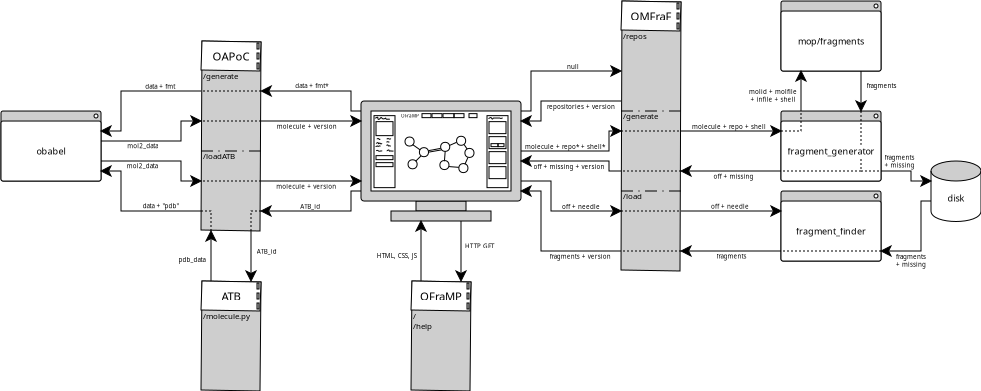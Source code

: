 <?xml version="1.0" encoding="UTF-8"?>
<dia:diagram xmlns:dia="http://www.lysator.liu.se/~alla/dia/">
  <dia:layer name="Background" visible="true" active="true">
    <dia:group>
      <dia:object type="Flowchart - Box" version="0" id="O0">
        <dia:attribute name="obj_pos">
          <dia:point val="15,23"/>
        </dia:attribute>
        <dia:attribute name="obj_bb">
          <dia:rectangle val="15,23;18,28.5"/>
        </dia:attribute>
        <dia:attribute name="elem_corner">
          <dia:point val="15,23"/>
        </dia:attribute>
        <dia:attribute name="elem_width">
          <dia:real val="3"/>
        </dia:attribute>
        <dia:attribute name="elem_height">
          <dia:real val="5.5"/>
        </dia:attribute>
        <dia:attribute name="border_width">
          <dia:real val="0"/>
        </dia:attribute>
        <dia:attribute name="inner_color">
          <dia:color val="#cecece"/>
        </dia:attribute>
        <dia:attribute name="show_background">
          <dia:boolean val="true"/>
        </dia:attribute>
        <dia:attribute name="corner_radius">
          <dia:real val="0.05"/>
        </dia:attribute>
        <dia:attribute name="padding">
          <dia:real val="0"/>
        </dia:attribute>
        <dia:attribute name="text">
          <dia:composite type="text">
            <dia:attribute name="string">
              <dia:string>##</dia:string>
            </dia:attribute>
            <dia:attribute name="font">
              <dia:font family="sans" style="0" name="Helvetica"/>
            </dia:attribute>
            <dia:attribute name="height">
              <dia:real val="0.8"/>
            </dia:attribute>
            <dia:attribute name="pos">
              <dia:point val="16.5,25.945"/>
            </dia:attribute>
            <dia:attribute name="color">
              <dia:color val="#000000"/>
            </dia:attribute>
            <dia:attribute name="alignment">
              <dia:enum val="1"/>
            </dia:attribute>
          </dia:composite>
        </dia:attribute>
      </dia:object>
      <dia:object type="Flowchart - Box" version="0" id="O1">
        <dia:attribute name="obj_pos">
          <dia:point val="15,23"/>
        </dia:attribute>
        <dia:attribute name="obj_bb">
          <dia:rectangle val="15,23;18,24.5"/>
        </dia:attribute>
        <dia:attribute name="elem_corner">
          <dia:point val="15,23"/>
        </dia:attribute>
        <dia:attribute name="elem_width">
          <dia:real val="3"/>
        </dia:attribute>
        <dia:attribute name="elem_height">
          <dia:real val="1.5"/>
        </dia:attribute>
        <dia:attribute name="border_width">
          <dia:real val="0"/>
        </dia:attribute>
        <dia:attribute name="show_background">
          <dia:boolean val="true"/>
        </dia:attribute>
        <dia:attribute name="corner_radius">
          <dia:real val="0.05"/>
        </dia:attribute>
        <dia:attribute name="padding">
          <dia:real val="0"/>
        </dia:attribute>
        <dia:attribute name="text">
          <dia:composite type="text">
            <dia:attribute name="string">
              <dia:string>##</dia:string>
            </dia:attribute>
            <dia:attribute name="font">
              <dia:font family="sans" style="0" name="Helvetica"/>
            </dia:attribute>
            <dia:attribute name="height">
              <dia:real val="0.8"/>
            </dia:attribute>
            <dia:attribute name="pos">
              <dia:point val="16.5,23.945"/>
            </dia:attribute>
            <dia:attribute name="color">
              <dia:color val="#000000"/>
            </dia:attribute>
            <dia:attribute name="alignment">
              <dia:enum val="1"/>
            </dia:attribute>
          </dia:composite>
        </dia:attribute>
      </dia:object>
      <dia:object type="Standard - Box" version="0" id="O2">
        <dia:attribute name="obj_pos">
          <dia:point val="17.8,23.1"/>
        </dia:attribute>
        <dia:attribute name="obj_bb">
          <dia:rectangle val="17.8,23.1;17.9,23.4"/>
        </dia:attribute>
        <dia:attribute name="elem_corner">
          <dia:point val="17.8,23.1"/>
        </dia:attribute>
        <dia:attribute name="elem_width">
          <dia:real val="0.1"/>
        </dia:attribute>
        <dia:attribute name="elem_height">
          <dia:real val="0.3"/>
        </dia:attribute>
        <dia:attribute name="border_width">
          <dia:real val="0"/>
        </dia:attribute>
        <dia:attribute name="inner_color">
          <dia:color val="#cecece"/>
        </dia:attribute>
        <dia:attribute name="show_background">
          <dia:boolean val="true"/>
        </dia:attribute>
      </dia:object>
      <dia:object type="Standard - Box" version="0" id="O3">
        <dia:attribute name="obj_pos">
          <dia:point val="17.8,23.6"/>
        </dia:attribute>
        <dia:attribute name="obj_bb">
          <dia:rectangle val="17.8,23.6;17.9,23.9"/>
        </dia:attribute>
        <dia:attribute name="elem_corner">
          <dia:point val="17.8,23.6"/>
        </dia:attribute>
        <dia:attribute name="elem_width">
          <dia:real val="0.1"/>
        </dia:attribute>
        <dia:attribute name="elem_height">
          <dia:real val="0.3"/>
        </dia:attribute>
        <dia:attribute name="border_width">
          <dia:real val="0"/>
        </dia:attribute>
        <dia:attribute name="inner_color">
          <dia:color val="#cecece"/>
        </dia:attribute>
        <dia:attribute name="show_background">
          <dia:boolean val="true"/>
        </dia:attribute>
      </dia:object>
      <dia:object type="Standard - Box" version="0" id="O4">
        <dia:attribute name="obj_pos">
          <dia:point val="17.8,24.1"/>
        </dia:attribute>
        <dia:attribute name="obj_bb">
          <dia:rectangle val="17.8,24.1;17.9,24.4"/>
        </dia:attribute>
        <dia:attribute name="elem_corner">
          <dia:point val="17.8,24.1"/>
        </dia:attribute>
        <dia:attribute name="elem_width">
          <dia:real val="0.1"/>
        </dia:attribute>
        <dia:attribute name="elem_height">
          <dia:real val="0.3"/>
        </dia:attribute>
        <dia:attribute name="border_width">
          <dia:real val="0"/>
        </dia:attribute>
        <dia:attribute name="inner_color">
          <dia:color val="#cecece"/>
        </dia:attribute>
        <dia:attribute name="show_background">
          <dia:boolean val="true"/>
        </dia:attribute>
      </dia:object>
      <dia:object type="Standard - Line" version="0" id="O5">
        <dia:attribute name="obj_pos">
          <dia:point val="15.1,24.9"/>
        </dia:attribute>
        <dia:attribute name="obj_bb">
          <dia:rectangle val="15.1,24.9;15.1,24.9"/>
        </dia:attribute>
        <dia:attribute name="conn_endpoints">
          <dia:point val="15.1,24.9"/>
          <dia:point val="15.1,24.9"/>
        </dia:attribute>
        <dia:attribute name="numcp">
          <dia:int val="1"/>
        </dia:attribute>
        <dia:attribute name="line_width">
          <dia:real val="0"/>
        </dia:attribute>
      </dia:object>
    </dia:group>
    <dia:group>
      <dia:object type="Standard - Box" version="0" id="O6">
        <dia:attribute name="obj_pos">
          <dia:point val="44,9"/>
        </dia:attribute>
        <dia:attribute name="obj_bb">
          <dia:rectangle val="44,9;49,12.5"/>
        </dia:attribute>
        <dia:attribute name="elem_corner">
          <dia:point val="44,9"/>
        </dia:attribute>
        <dia:attribute name="elem_width">
          <dia:real val="5"/>
        </dia:attribute>
        <dia:attribute name="elem_height">
          <dia:real val="3.5"/>
        </dia:attribute>
        <dia:attribute name="border_width">
          <dia:real val="0"/>
        </dia:attribute>
        <dia:attribute name="inner_color">
          <dia:color val="#cecece"/>
        </dia:attribute>
        <dia:attribute name="show_background">
          <dia:boolean val="true"/>
        </dia:attribute>
        <dia:attribute name="corner_radius">
          <dia:real val="0.1"/>
        </dia:attribute>
      </dia:object>
      <dia:object type="Standard - Box" version="0" id="O7">
        <dia:attribute name="obj_pos">
          <dia:point val="44,9.5"/>
        </dia:attribute>
        <dia:attribute name="obj_bb">
          <dia:rectangle val="44,9.5;49,12.5"/>
        </dia:attribute>
        <dia:attribute name="elem_corner">
          <dia:point val="44,9.5"/>
        </dia:attribute>
        <dia:attribute name="elem_width">
          <dia:real val="5"/>
        </dia:attribute>
        <dia:attribute name="elem_height">
          <dia:real val="3"/>
        </dia:attribute>
        <dia:attribute name="border_width">
          <dia:real val="0"/>
        </dia:attribute>
        <dia:attribute name="show_background">
          <dia:boolean val="true"/>
        </dia:attribute>
        <dia:attribute name="corner_radius">
          <dia:real val="0.1"/>
        </dia:attribute>
      </dia:object>
      <dia:object type="Standard - Box" version="0" id="O8">
        <dia:attribute name="obj_pos">
          <dia:point val="48.65,9.15"/>
        </dia:attribute>
        <dia:attribute name="obj_bb">
          <dia:rectangle val="48.65,9.15;48.85,9.35"/>
        </dia:attribute>
        <dia:attribute name="elem_corner">
          <dia:point val="48.65,9.15"/>
        </dia:attribute>
        <dia:attribute name="elem_width">
          <dia:real val="0.2"/>
        </dia:attribute>
        <dia:attribute name="elem_height">
          <dia:real val="0.2"/>
        </dia:attribute>
        <dia:attribute name="border_width">
          <dia:real val="0"/>
        </dia:attribute>
        <dia:attribute name="show_background">
          <dia:boolean val="true"/>
        </dia:attribute>
        <dia:attribute name="corner_radius">
          <dia:real val="0.15"/>
        </dia:attribute>
      </dia:object>
    </dia:group>
    <dia:group>
      <dia:object type="Standard - Box" version="0" id="O9">
        <dia:attribute name="obj_pos">
          <dia:point val="44,14.5"/>
        </dia:attribute>
        <dia:attribute name="obj_bb">
          <dia:rectangle val="44,14.5;49,18"/>
        </dia:attribute>
        <dia:attribute name="elem_corner">
          <dia:point val="44,14.5"/>
        </dia:attribute>
        <dia:attribute name="elem_width">
          <dia:real val="5"/>
        </dia:attribute>
        <dia:attribute name="elem_height">
          <dia:real val="3.5"/>
        </dia:attribute>
        <dia:attribute name="border_width">
          <dia:real val="0"/>
        </dia:attribute>
        <dia:attribute name="inner_color">
          <dia:color val="#cecece"/>
        </dia:attribute>
        <dia:attribute name="show_background">
          <dia:boolean val="true"/>
        </dia:attribute>
        <dia:attribute name="corner_radius">
          <dia:real val="0.1"/>
        </dia:attribute>
      </dia:object>
      <dia:object type="Standard - Box" version="0" id="O10">
        <dia:attribute name="obj_pos">
          <dia:point val="44,15"/>
        </dia:attribute>
        <dia:attribute name="obj_bb">
          <dia:rectangle val="44,15;49,18"/>
        </dia:attribute>
        <dia:attribute name="elem_corner">
          <dia:point val="44,15"/>
        </dia:attribute>
        <dia:attribute name="elem_width">
          <dia:real val="5"/>
        </dia:attribute>
        <dia:attribute name="elem_height">
          <dia:real val="3"/>
        </dia:attribute>
        <dia:attribute name="border_width">
          <dia:real val="0"/>
        </dia:attribute>
        <dia:attribute name="show_background">
          <dia:boolean val="true"/>
        </dia:attribute>
        <dia:attribute name="corner_radius">
          <dia:real val="0.1"/>
        </dia:attribute>
      </dia:object>
      <dia:object type="Standard - Box" version="0" id="O11">
        <dia:attribute name="obj_pos">
          <dia:point val="48.65,14.65"/>
        </dia:attribute>
        <dia:attribute name="obj_bb">
          <dia:rectangle val="48.65,14.65;48.85,14.85"/>
        </dia:attribute>
        <dia:attribute name="elem_corner">
          <dia:point val="48.65,14.65"/>
        </dia:attribute>
        <dia:attribute name="elem_width">
          <dia:real val="0.2"/>
        </dia:attribute>
        <dia:attribute name="elem_height">
          <dia:real val="0.2"/>
        </dia:attribute>
        <dia:attribute name="border_width">
          <dia:real val="0"/>
        </dia:attribute>
        <dia:attribute name="show_background">
          <dia:boolean val="true"/>
        </dia:attribute>
        <dia:attribute name="corner_radius">
          <dia:real val="0.15"/>
        </dia:attribute>
      </dia:object>
    </dia:group>
    <dia:group>
      <dia:object type="Standard - Box" version="0" id="O12">
        <dia:attribute name="obj_pos">
          <dia:point val="44,18.5"/>
        </dia:attribute>
        <dia:attribute name="obj_bb">
          <dia:rectangle val="44,18.5;49,22"/>
        </dia:attribute>
        <dia:attribute name="elem_corner">
          <dia:point val="44,18.5"/>
        </dia:attribute>
        <dia:attribute name="elem_width">
          <dia:real val="5"/>
        </dia:attribute>
        <dia:attribute name="elem_height">
          <dia:real val="3.5"/>
        </dia:attribute>
        <dia:attribute name="border_width">
          <dia:real val="0"/>
        </dia:attribute>
        <dia:attribute name="inner_color">
          <dia:color val="#cecece"/>
        </dia:attribute>
        <dia:attribute name="show_background">
          <dia:boolean val="true"/>
        </dia:attribute>
        <dia:attribute name="corner_radius">
          <dia:real val="0.1"/>
        </dia:attribute>
      </dia:object>
      <dia:object type="Standard - Box" version="0" id="O13">
        <dia:attribute name="obj_pos">
          <dia:point val="44,19"/>
        </dia:attribute>
        <dia:attribute name="obj_bb">
          <dia:rectangle val="44,19;49,22"/>
        </dia:attribute>
        <dia:attribute name="elem_corner">
          <dia:point val="44,19"/>
        </dia:attribute>
        <dia:attribute name="elem_width">
          <dia:real val="5"/>
        </dia:attribute>
        <dia:attribute name="elem_height">
          <dia:real val="3"/>
        </dia:attribute>
        <dia:attribute name="border_width">
          <dia:real val="0"/>
        </dia:attribute>
        <dia:attribute name="show_background">
          <dia:boolean val="true"/>
        </dia:attribute>
        <dia:attribute name="corner_radius">
          <dia:real val="0.1"/>
        </dia:attribute>
      </dia:object>
      <dia:object type="Standard - Box" version="0" id="O14">
        <dia:attribute name="obj_pos">
          <dia:point val="48.65,18.65"/>
        </dia:attribute>
        <dia:attribute name="obj_bb">
          <dia:rectangle val="48.65,18.65;48.85,18.85"/>
        </dia:attribute>
        <dia:attribute name="elem_corner">
          <dia:point val="48.65,18.65"/>
        </dia:attribute>
        <dia:attribute name="elem_width">
          <dia:real val="0.2"/>
        </dia:attribute>
        <dia:attribute name="elem_height">
          <dia:real val="0.2"/>
        </dia:attribute>
        <dia:attribute name="border_width">
          <dia:real val="0"/>
        </dia:attribute>
        <dia:attribute name="show_background">
          <dia:boolean val="true"/>
        </dia:attribute>
        <dia:attribute name="corner_radius">
          <dia:real val="0.15"/>
        </dia:attribute>
      </dia:object>
    </dia:group>
    <dia:group>
      <dia:object type="Flowchart - Box" version="0" id="O15">
        <dia:attribute name="obj_pos">
          <dia:point val="36,9"/>
        </dia:attribute>
        <dia:attribute name="obj_bb">
          <dia:rectangle val="36,9;39,22.5"/>
        </dia:attribute>
        <dia:attribute name="elem_corner">
          <dia:point val="36,9"/>
        </dia:attribute>
        <dia:attribute name="elem_width">
          <dia:real val="3"/>
        </dia:attribute>
        <dia:attribute name="elem_height">
          <dia:real val="13.5"/>
        </dia:attribute>
        <dia:attribute name="border_width">
          <dia:real val="0"/>
        </dia:attribute>
        <dia:attribute name="inner_color">
          <dia:color val="#cecece"/>
        </dia:attribute>
        <dia:attribute name="show_background">
          <dia:boolean val="true"/>
        </dia:attribute>
        <dia:attribute name="corner_radius">
          <dia:real val="0.05"/>
        </dia:attribute>
        <dia:attribute name="padding">
          <dia:real val="0"/>
        </dia:attribute>
        <dia:attribute name="text">
          <dia:composite type="text">
            <dia:attribute name="string">
              <dia:string>##</dia:string>
            </dia:attribute>
            <dia:attribute name="font">
              <dia:font family="sans" style="0" name="Helvetica"/>
            </dia:attribute>
            <dia:attribute name="height">
              <dia:real val="0.8"/>
            </dia:attribute>
            <dia:attribute name="pos">
              <dia:point val="37.5,15.945"/>
            </dia:attribute>
            <dia:attribute name="color">
              <dia:color val="#000000"/>
            </dia:attribute>
            <dia:attribute name="alignment">
              <dia:enum val="1"/>
            </dia:attribute>
          </dia:composite>
        </dia:attribute>
      </dia:object>
      <dia:object type="Flowchart - Box" version="0" id="O16">
        <dia:attribute name="obj_pos">
          <dia:point val="36,9"/>
        </dia:attribute>
        <dia:attribute name="obj_bb">
          <dia:rectangle val="36,9;39,10.5"/>
        </dia:attribute>
        <dia:attribute name="elem_corner">
          <dia:point val="36,9"/>
        </dia:attribute>
        <dia:attribute name="elem_width">
          <dia:real val="3"/>
        </dia:attribute>
        <dia:attribute name="elem_height">
          <dia:real val="1.5"/>
        </dia:attribute>
        <dia:attribute name="border_width">
          <dia:real val="0"/>
        </dia:attribute>
        <dia:attribute name="show_background">
          <dia:boolean val="true"/>
        </dia:attribute>
        <dia:attribute name="corner_radius">
          <dia:real val="0.05"/>
        </dia:attribute>
        <dia:attribute name="padding">
          <dia:real val="0"/>
        </dia:attribute>
        <dia:attribute name="text">
          <dia:composite type="text">
            <dia:attribute name="string">
              <dia:string>##</dia:string>
            </dia:attribute>
            <dia:attribute name="font">
              <dia:font family="sans" style="0" name="Helvetica"/>
            </dia:attribute>
            <dia:attribute name="height">
              <dia:real val="0.8"/>
            </dia:attribute>
            <dia:attribute name="pos">
              <dia:point val="37.5,9.945"/>
            </dia:attribute>
            <dia:attribute name="color">
              <dia:color val="#000000"/>
            </dia:attribute>
            <dia:attribute name="alignment">
              <dia:enum val="1"/>
            </dia:attribute>
          </dia:composite>
        </dia:attribute>
      </dia:object>
      <dia:object type="Standard - Box" version="0" id="O17">
        <dia:attribute name="obj_pos">
          <dia:point val="38.8,9.1"/>
        </dia:attribute>
        <dia:attribute name="obj_bb">
          <dia:rectangle val="38.8,9.1;38.9,9.4"/>
        </dia:attribute>
        <dia:attribute name="elem_corner">
          <dia:point val="38.8,9.1"/>
        </dia:attribute>
        <dia:attribute name="elem_width">
          <dia:real val="0.1"/>
        </dia:attribute>
        <dia:attribute name="elem_height">
          <dia:real val="0.3"/>
        </dia:attribute>
        <dia:attribute name="border_width">
          <dia:real val="0"/>
        </dia:attribute>
        <dia:attribute name="inner_color">
          <dia:color val="#cecece"/>
        </dia:attribute>
        <dia:attribute name="show_background">
          <dia:boolean val="true"/>
        </dia:attribute>
      </dia:object>
      <dia:object type="Standard - Box" version="0" id="O18">
        <dia:attribute name="obj_pos">
          <dia:point val="38.8,9.6"/>
        </dia:attribute>
        <dia:attribute name="obj_bb">
          <dia:rectangle val="38.8,9.6;38.9,9.9"/>
        </dia:attribute>
        <dia:attribute name="elem_corner">
          <dia:point val="38.8,9.6"/>
        </dia:attribute>
        <dia:attribute name="elem_width">
          <dia:real val="0.1"/>
        </dia:attribute>
        <dia:attribute name="elem_height">
          <dia:real val="0.3"/>
        </dia:attribute>
        <dia:attribute name="border_width">
          <dia:real val="0"/>
        </dia:attribute>
        <dia:attribute name="inner_color">
          <dia:color val="#cecece"/>
        </dia:attribute>
        <dia:attribute name="show_background">
          <dia:boolean val="true"/>
        </dia:attribute>
      </dia:object>
      <dia:object type="Standard - Box" version="0" id="O19">
        <dia:attribute name="obj_pos">
          <dia:point val="38.8,10.1"/>
        </dia:attribute>
        <dia:attribute name="obj_bb">
          <dia:rectangle val="38.8,10.1;38.9,10.4"/>
        </dia:attribute>
        <dia:attribute name="elem_corner">
          <dia:point val="38.8,10.1"/>
        </dia:attribute>
        <dia:attribute name="elem_width">
          <dia:real val="0.1"/>
        </dia:attribute>
        <dia:attribute name="elem_height">
          <dia:real val="0.3"/>
        </dia:attribute>
        <dia:attribute name="border_width">
          <dia:real val="0"/>
        </dia:attribute>
        <dia:attribute name="inner_color">
          <dia:color val="#cecece"/>
        </dia:attribute>
        <dia:attribute name="show_background">
          <dia:boolean val="true"/>
        </dia:attribute>
      </dia:object>
      <dia:object type="Standard - Line" version="0" id="O20">
        <dia:attribute name="obj_pos">
          <dia:point val="36.1,10.9"/>
        </dia:attribute>
        <dia:attribute name="obj_bb">
          <dia:rectangle val="36.1,10.9;36.1,10.9"/>
        </dia:attribute>
        <dia:attribute name="conn_endpoints">
          <dia:point val="36.1,10.9"/>
          <dia:point val="36.1,10.9"/>
        </dia:attribute>
        <dia:attribute name="numcp">
          <dia:int val="1"/>
        </dia:attribute>
        <dia:attribute name="line_width">
          <dia:real val="0"/>
        </dia:attribute>
      </dia:object>
      <dia:object type="Standard - Line" version="0" id="O21">
        <dia:attribute name="obj_pos">
          <dia:point val="39,14.5"/>
        </dia:attribute>
        <dia:attribute name="obj_bb">
          <dia:rectangle val="36,14.5;39,14.5"/>
        </dia:attribute>
        <dia:attribute name="conn_endpoints">
          <dia:point val="39,14.5"/>
          <dia:point val="36,14.5"/>
        </dia:attribute>
        <dia:attribute name="numcp">
          <dia:int val="1"/>
        </dia:attribute>
        <dia:attribute name="line_width">
          <dia:real val="0"/>
        </dia:attribute>
        <dia:attribute name="line_style">
          <dia:enum val="2"/>
        </dia:attribute>
        <dia:attribute name="dashlength">
          <dia:real val="0.6"/>
        </dia:attribute>
      </dia:object>
      <dia:object type="Standard - Line" version="0" id="O22">
        <dia:attribute name="obj_pos">
          <dia:point val="36.1,14.9"/>
        </dia:attribute>
        <dia:attribute name="obj_bb">
          <dia:rectangle val="36.1,14.9;36.1,14.9"/>
        </dia:attribute>
        <dia:attribute name="conn_endpoints">
          <dia:point val="36.1,14.9"/>
          <dia:point val="36.1,14.9"/>
        </dia:attribute>
        <dia:attribute name="numcp">
          <dia:int val="1"/>
        </dia:attribute>
        <dia:attribute name="line_width">
          <dia:real val="0"/>
        </dia:attribute>
      </dia:object>
      <dia:object type="Standard - Line" version="0" id="O23">
        <dia:attribute name="obj_pos">
          <dia:point val="39,18.5"/>
        </dia:attribute>
        <dia:attribute name="obj_bb">
          <dia:rectangle val="36,18.5;39,18.5"/>
        </dia:attribute>
        <dia:attribute name="conn_endpoints">
          <dia:point val="39,18.5"/>
          <dia:point val="36,18.5"/>
        </dia:attribute>
        <dia:attribute name="numcp">
          <dia:int val="1"/>
        </dia:attribute>
        <dia:attribute name="line_width">
          <dia:real val="0"/>
        </dia:attribute>
        <dia:attribute name="line_style">
          <dia:enum val="2"/>
        </dia:attribute>
        <dia:attribute name="dashlength">
          <dia:real val="0.6"/>
        </dia:attribute>
      </dia:object>
      <dia:object type="Standard - Line" version="0" id="O24">
        <dia:attribute name="obj_pos">
          <dia:point val="36.1,18.9"/>
        </dia:attribute>
        <dia:attribute name="obj_bb">
          <dia:rectangle val="36.1,18.9;36.1,18.9"/>
        </dia:attribute>
        <dia:attribute name="conn_endpoints">
          <dia:point val="36.1,18.9"/>
          <dia:point val="36.1,18.9"/>
        </dia:attribute>
        <dia:attribute name="numcp">
          <dia:int val="1"/>
        </dia:attribute>
        <dia:attribute name="line_width">
          <dia:real val="0"/>
        </dia:attribute>
      </dia:object>
    </dia:group>
    <dia:group>
      <dia:object type="Flowchart - Box" version="0" id="O25">
        <dia:attribute name="obj_pos">
          <dia:point val="25.5,23"/>
        </dia:attribute>
        <dia:attribute name="obj_bb">
          <dia:rectangle val="25.5,23;28.5,28.5"/>
        </dia:attribute>
        <dia:attribute name="elem_corner">
          <dia:point val="25.5,23"/>
        </dia:attribute>
        <dia:attribute name="elem_width">
          <dia:real val="3"/>
        </dia:attribute>
        <dia:attribute name="elem_height">
          <dia:real val="5.5"/>
        </dia:attribute>
        <dia:attribute name="border_width">
          <dia:real val="0"/>
        </dia:attribute>
        <dia:attribute name="inner_color">
          <dia:color val="#cecece"/>
        </dia:attribute>
        <dia:attribute name="show_background">
          <dia:boolean val="true"/>
        </dia:attribute>
        <dia:attribute name="corner_radius">
          <dia:real val="0.05"/>
        </dia:attribute>
        <dia:attribute name="padding">
          <dia:real val="0"/>
        </dia:attribute>
        <dia:attribute name="text">
          <dia:composite type="text">
            <dia:attribute name="string">
              <dia:string>##</dia:string>
            </dia:attribute>
            <dia:attribute name="font">
              <dia:font family="sans" style="0" name="Helvetica"/>
            </dia:attribute>
            <dia:attribute name="height">
              <dia:real val="0.8"/>
            </dia:attribute>
            <dia:attribute name="pos">
              <dia:point val="27,25.945"/>
            </dia:attribute>
            <dia:attribute name="color">
              <dia:color val="#000000"/>
            </dia:attribute>
            <dia:attribute name="alignment">
              <dia:enum val="1"/>
            </dia:attribute>
          </dia:composite>
        </dia:attribute>
      </dia:object>
      <dia:object type="Flowchart - Box" version="0" id="O26">
        <dia:attribute name="obj_pos">
          <dia:point val="25.5,23"/>
        </dia:attribute>
        <dia:attribute name="obj_bb">
          <dia:rectangle val="25.5,23;28.5,24.5"/>
        </dia:attribute>
        <dia:attribute name="elem_corner">
          <dia:point val="25.5,23"/>
        </dia:attribute>
        <dia:attribute name="elem_width">
          <dia:real val="3"/>
        </dia:attribute>
        <dia:attribute name="elem_height">
          <dia:real val="1.5"/>
        </dia:attribute>
        <dia:attribute name="border_width">
          <dia:real val="0"/>
        </dia:attribute>
        <dia:attribute name="show_background">
          <dia:boolean val="true"/>
        </dia:attribute>
        <dia:attribute name="corner_radius">
          <dia:real val="0.05"/>
        </dia:attribute>
        <dia:attribute name="padding">
          <dia:real val="0"/>
        </dia:attribute>
        <dia:attribute name="text">
          <dia:composite type="text">
            <dia:attribute name="string">
              <dia:string>##</dia:string>
            </dia:attribute>
            <dia:attribute name="font">
              <dia:font family="sans" style="0" name="Helvetica"/>
            </dia:attribute>
            <dia:attribute name="height">
              <dia:real val="0.8"/>
            </dia:attribute>
            <dia:attribute name="pos">
              <dia:point val="27,23.945"/>
            </dia:attribute>
            <dia:attribute name="color">
              <dia:color val="#000000"/>
            </dia:attribute>
            <dia:attribute name="alignment">
              <dia:enum val="1"/>
            </dia:attribute>
          </dia:composite>
        </dia:attribute>
      </dia:object>
      <dia:object type="Standard - Box" version="0" id="O27">
        <dia:attribute name="obj_pos">
          <dia:point val="28.3,23.1"/>
        </dia:attribute>
        <dia:attribute name="obj_bb">
          <dia:rectangle val="28.3,23.1;28.4,23.4"/>
        </dia:attribute>
        <dia:attribute name="elem_corner">
          <dia:point val="28.3,23.1"/>
        </dia:attribute>
        <dia:attribute name="elem_width">
          <dia:real val="0.1"/>
        </dia:attribute>
        <dia:attribute name="elem_height">
          <dia:real val="0.3"/>
        </dia:attribute>
        <dia:attribute name="border_width">
          <dia:real val="0"/>
        </dia:attribute>
        <dia:attribute name="inner_color">
          <dia:color val="#cecece"/>
        </dia:attribute>
        <dia:attribute name="show_background">
          <dia:boolean val="true"/>
        </dia:attribute>
      </dia:object>
      <dia:object type="Standard - Box" version="0" id="O28">
        <dia:attribute name="obj_pos">
          <dia:point val="28.3,23.6"/>
        </dia:attribute>
        <dia:attribute name="obj_bb">
          <dia:rectangle val="28.3,23.6;28.4,23.9"/>
        </dia:attribute>
        <dia:attribute name="elem_corner">
          <dia:point val="28.3,23.6"/>
        </dia:attribute>
        <dia:attribute name="elem_width">
          <dia:real val="0.1"/>
        </dia:attribute>
        <dia:attribute name="elem_height">
          <dia:real val="0.3"/>
        </dia:attribute>
        <dia:attribute name="border_width">
          <dia:real val="0"/>
        </dia:attribute>
        <dia:attribute name="inner_color">
          <dia:color val="#cecece"/>
        </dia:attribute>
        <dia:attribute name="show_background">
          <dia:boolean val="true"/>
        </dia:attribute>
      </dia:object>
      <dia:object type="Standard - Box" version="0" id="O29">
        <dia:attribute name="obj_pos">
          <dia:point val="28.3,24.1"/>
        </dia:attribute>
        <dia:attribute name="obj_bb">
          <dia:rectangle val="28.3,24.1;28.4,24.4"/>
        </dia:attribute>
        <dia:attribute name="elem_corner">
          <dia:point val="28.3,24.1"/>
        </dia:attribute>
        <dia:attribute name="elem_width">
          <dia:real val="0.1"/>
        </dia:attribute>
        <dia:attribute name="elem_height">
          <dia:real val="0.3"/>
        </dia:attribute>
        <dia:attribute name="border_width">
          <dia:real val="0"/>
        </dia:attribute>
        <dia:attribute name="inner_color">
          <dia:color val="#cecece"/>
        </dia:attribute>
        <dia:attribute name="show_background">
          <dia:boolean val="true"/>
        </dia:attribute>
      </dia:object>
      <dia:object type="Standard - Line" version="0" id="O30">
        <dia:attribute name="obj_pos">
          <dia:point val="25.6,24.9"/>
        </dia:attribute>
        <dia:attribute name="obj_bb">
          <dia:rectangle val="25.6,24.9;25.6,24.9"/>
        </dia:attribute>
        <dia:attribute name="conn_endpoints">
          <dia:point val="25.6,24.9"/>
          <dia:point val="25.6,24.9"/>
        </dia:attribute>
        <dia:attribute name="numcp">
          <dia:int val="1"/>
        </dia:attribute>
        <dia:attribute name="line_width">
          <dia:real val="0"/>
        </dia:attribute>
      </dia:object>
    </dia:group>
    <dia:group>
      <dia:object type="Flowchart - Box" version="0" id="O31">
        <dia:attribute name="obj_pos">
          <dia:point val="15,11"/>
        </dia:attribute>
        <dia:attribute name="obj_bb">
          <dia:rectangle val="15,11;18,20.5"/>
        </dia:attribute>
        <dia:attribute name="elem_corner">
          <dia:point val="15,11"/>
        </dia:attribute>
        <dia:attribute name="elem_width">
          <dia:real val="3"/>
        </dia:attribute>
        <dia:attribute name="elem_height">
          <dia:real val="9.5"/>
        </dia:attribute>
        <dia:attribute name="border_width">
          <dia:real val="0"/>
        </dia:attribute>
        <dia:attribute name="inner_color">
          <dia:color val="#cecece"/>
        </dia:attribute>
        <dia:attribute name="show_background">
          <dia:boolean val="true"/>
        </dia:attribute>
        <dia:attribute name="corner_radius">
          <dia:real val="0.05"/>
        </dia:attribute>
        <dia:attribute name="padding">
          <dia:real val="0"/>
        </dia:attribute>
        <dia:attribute name="text">
          <dia:composite type="text">
            <dia:attribute name="string">
              <dia:string>##</dia:string>
            </dia:attribute>
            <dia:attribute name="font">
              <dia:font family="sans" style="0" name="Helvetica"/>
            </dia:attribute>
            <dia:attribute name="height">
              <dia:real val="0.8"/>
            </dia:attribute>
            <dia:attribute name="pos">
              <dia:point val="16.5,15.945"/>
            </dia:attribute>
            <dia:attribute name="color">
              <dia:color val="#000000"/>
            </dia:attribute>
            <dia:attribute name="alignment">
              <dia:enum val="1"/>
            </dia:attribute>
          </dia:composite>
        </dia:attribute>
      </dia:object>
      <dia:object type="Flowchart - Box" version="0" id="O32">
        <dia:attribute name="obj_pos">
          <dia:point val="15,11"/>
        </dia:attribute>
        <dia:attribute name="obj_bb">
          <dia:rectangle val="15,11;18,12.5"/>
        </dia:attribute>
        <dia:attribute name="elem_corner">
          <dia:point val="15,11"/>
        </dia:attribute>
        <dia:attribute name="elem_width">
          <dia:real val="3"/>
        </dia:attribute>
        <dia:attribute name="elem_height">
          <dia:real val="1.5"/>
        </dia:attribute>
        <dia:attribute name="border_width">
          <dia:real val="0"/>
        </dia:attribute>
        <dia:attribute name="show_background">
          <dia:boolean val="true"/>
        </dia:attribute>
        <dia:attribute name="corner_radius">
          <dia:real val="0.05"/>
        </dia:attribute>
        <dia:attribute name="padding">
          <dia:real val="0"/>
        </dia:attribute>
        <dia:attribute name="text">
          <dia:composite type="text">
            <dia:attribute name="string">
              <dia:string>##</dia:string>
            </dia:attribute>
            <dia:attribute name="font">
              <dia:font family="sans" style="0" name="Helvetica"/>
            </dia:attribute>
            <dia:attribute name="height">
              <dia:real val="0.8"/>
            </dia:attribute>
            <dia:attribute name="pos">
              <dia:point val="16.5,11.945"/>
            </dia:attribute>
            <dia:attribute name="color">
              <dia:color val="#000000"/>
            </dia:attribute>
            <dia:attribute name="alignment">
              <dia:enum val="1"/>
            </dia:attribute>
          </dia:composite>
        </dia:attribute>
      </dia:object>
      <dia:object type="Standard - Box" version="0" id="O33">
        <dia:attribute name="obj_pos">
          <dia:point val="17.8,11.1"/>
        </dia:attribute>
        <dia:attribute name="obj_bb">
          <dia:rectangle val="17.8,11.1;17.9,11.4"/>
        </dia:attribute>
        <dia:attribute name="elem_corner">
          <dia:point val="17.8,11.1"/>
        </dia:attribute>
        <dia:attribute name="elem_width">
          <dia:real val="0.1"/>
        </dia:attribute>
        <dia:attribute name="elem_height">
          <dia:real val="0.3"/>
        </dia:attribute>
        <dia:attribute name="border_width">
          <dia:real val="0"/>
        </dia:attribute>
        <dia:attribute name="inner_color">
          <dia:color val="#cecece"/>
        </dia:attribute>
        <dia:attribute name="show_background">
          <dia:boolean val="true"/>
        </dia:attribute>
      </dia:object>
      <dia:object type="Standard - Box" version="0" id="O34">
        <dia:attribute name="obj_pos">
          <dia:point val="17.8,11.6"/>
        </dia:attribute>
        <dia:attribute name="obj_bb">
          <dia:rectangle val="17.8,11.6;17.9,11.9"/>
        </dia:attribute>
        <dia:attribute name="elem_corner">
          <dia:point val="17.8,11.6"/>
        </dia:attribute>
        <dia:attribute name="elem_width">
          <dia:real val="0.1"/>
        </dia:attribute>
        <dia:attribute name="elem_height">
          <dia:real val="0.3"/>
        </dia:attribute>
        <dia:attribute name="border_width">
          <dia:real val="0"/>
        </dia:attribute>
        <dia:attribute name="inner_color">
          <dia:color val="#cecece"/>
        </dia:attribute>
        <dia:attribute name="show_background">
          <dia:boolean val="true"/>
        </dia:attribute>
      </dia:object>
      <dia:object type="Standard - Box" version="0" id="O35">
        <dia:attribute name="obj_pos">
          <dia:point val="17.8,12.1"/>
        </dia:attribute>
        <dia:attribute name="obj_bb">
          <dia:rectangle val="17.8,12.1;17.9,12.4"/>
        </dia:attribute>
        <dia:attribute name="elem_corner">
          <dia:point val="17.8,12.1"/>
        </dia:attribute>
        <dia:attribute name="elem_width">
          <dia:real val="0.1"/>
        </dia:attribute>
        <dia:attribute name="elem_height">
          <dia:real val="0.3"/>
        </dia:attribute>
        <dia:attribute name="border_width">
          <dia:real val="0"/>
        </dia:attribute>
        <dia:attribute name="inner_color">
          <dia:color val="#cecece"/>
        </dia:attribute>
        <dia:attribute name="show_background">
          <dia:boolean val="true"/>
        </dia:attribute>
      </dia:object>
      <dia:object type="Standard - Line" version="0" id="O36">
        <dia:attribute name="obj_pos">
          <dia:point val="15.1,12.9"/>
        </dia:attribute>
        <dia:attribute name="obj_bb">
          <dia:rectangle val="15.1,12.9;15.1,12.9"/>
        </dia:attribute>
        <dia:attribute name="conn_endpoints">
          <dia:point val="15.1,12.9"/>
          <dia:point val="15.1,12.9"/>
        </dia:attribute>
        <dia:attribute name="numcp">
          <dia:int val="1"/>
        </dia:attribute>
        <dia:attribute name="line_width">
          <dia:real val="0"/>
        </dia:attribute>
      </dia:object>
      <dia:object type="Standard - Line" version="0" id="O37">
        <dia:attribute name="obj_pos">
          <dia:point val="18,16.5"/>
        </dia:attribute>
        <dia:attribute name="obj_bb">
          <dia:rectangle val="15,16.5;18,16.5"/>
        </dia:attribute>
        <dia:attribute name="conn_endpoints">
          <dia:point val="18,16.5"/>
          <dia:point val="15,16.5"/>
        </dia:attribute>
        <dia:attribute name="numcp">
          <dia:int val="1"/>
        </dia:attribute>
        <dia:attribute name="line_width">
          <dia:real val="0"/>
        </dia:attribute>
        <dia:attribute name="line_style">
          <dia:enum val="2"/>
        </dia:attribute>
        <dia:attribute name="dashlength">
          <dia:real val="0.6"/>
        </dia:attribute>
      </dia:object>
      <dia:object type="Standard - Line" version="0" id="O38">
        <dia:attribute name="obj_pos">
          <dia:point val="15.1,16.9"/>
        </dia:attribute>
        <dia:attribute name="obj_bb">
          <dia:rectangle val="15.1,16.9;15.1,16.9"/>
        </dia:attribute>
        <dia:attribute name="conn_endpoints">
          <dia:point val="15.1,16.9"/>
          <dia:point val="15.1,16.9"/>
        </dia:attribute>
        <dia:attribute name="numcp">
          <dia:int val="1"/>
        </dia:attribute>
        <dia:attribute name="line_width">
          <dia:real val="0"/>
        </dia:attribute>
      </dia:object>
    </dia:group>
    <dia:group>
      <dia:group>
        <dia:object type="Standard - Box" version="0" id="O39">
          <dia:attribute name="obj_pos">
            <dia:point val="25.75,19"/>
          </dia:attribute>
          <dia:attribute name="obj_bb">
            <dia:rectangle val="25.75,19;28.25,19.5"/>
          </dia:attribute>
          <dia:attribute name="elem_corner">
            <dia:point val="25.75,19"/>
          </dia:attribute>
          <dia:attribute name="elem_width">
            <dia:real val="2.5"/>
          </dia:attribute>
          <dia:attribute name="elem_height">
            <dia:real val="0.5"/>
          </dia:attribute>
          <dia:attribute name="border_width">
            <dia:real val="0"/>
          </dia:attribute>
          <dia:attribute name="inner_color">
            <dia:color val="#cecece"/>
          </dia:attribute>
          <dia:attribute name="show_background">
            <dia:boolean val="true"/>
          </dia:attribute>
        </dia:object>
        <dia:object type="Standard - Box" version="0" id="O40">
          <dia:attribute name="obj_pos">
            <dia:point val="23,14"/>
          </dia:attribute>
          <dia:attribute name="obj_bb">
            <dia:rectangle val="23,14;31,19"/>
          </dia:attribute>
          <dia:attribute name="elem_corner">
            <dia:point val="23,14"/>
          </dia:attribute>
          <dia:attribute name="elem_width">
            <dia:real val="8"/>
          </dia:attribute>
          <dia:attribute name="elem_height">
            <dia:real val="5"/>
          </dia:attribute>
          <dia:attribute name="border_width">
            <dia:real val="0"/>
          </dia:attribute>
          <dia:attribute name="inner_color">
            <dia:color val="#cecece"/>
          </dia:attribute>
          <dia:attribute name="show_background">
            <dia:boolean val="true"/>
          </dia:attribute>
          <dia:attribute name="corner_radius">
            <dia:real val="0.15"/>
          </dia:attribute>
        </dia:object>
        <dia:object type="Standard - Box" version="0" id="O41">
          <dia:attribute name="obj_pos">
            <dia:point val="23.5,14.5"/>
          </dia:attribute>
          <dia:attribute name="obj_bb">
            <dia:rectangle val="23.5,14.5;30.5,18.5"/>
          </dia:attribute>
          <dia:attribute name="elem_corner">
            <dia:point val="23.5,14.5"/>
          </dia:attribute>
          <dia:attribute name="elem_width">
            <dia:real val="7"/>
          </dia:attribute>
          <dia:attribute name="elem_height">
            <dia:real val="4"/>
          </dia:attribute>
          <dia:attribute name="border_width">
            <dia:real val="0"/>
          </dia:attribute>
          <dia:attribute name="show_background">
            <dia:boolean val="true"/>
          </dia:attribute>
        </dia:object>
        <dia:object type="Standard - Box" version="0" id="O42">
          <dia:attribute name="obj_pos">
            <dia:point val="24.5,19.5"/>
          </dia:attribute>
          <dia:attribute name="obj_bb">
            <dia:rectangle val="24.5,19.5;29.5,20"/>
          </dia:attribute>
          <dia:attribute name="elem_corner">
            <dia:point val="24.5,19.5"/>
          </dia:attribute>
          <dia:attribute name="elem_width">
            <dia:real val="5"/>
          </dia:attribute>
          <dia:attribute name="elem_height">
            <dia:real val="0.5"/>
          </dia:attribute>
          <dia:attribute name="border_width">
            <dia:real val="0"/>
          </dia:attribute>
          <dia:attribute name="inner_color">
            <dia:color val="#cecece"/>
          </dia:attribute>
          <dia:attribute name="show_background">
            <dia:boolean val="true"/>
          </dia:attribute>
        </dia:object>
      </dia:group>
      <dia:group>
        <dia:group>
          <dia:object type="Standard - Ellipse" version="0" id="O43">
            <dia:attribute name="obj_pos">
              <dia:point val="25.2,15.8"/>
            </dia:attribute>
            <dia:attribute name="obj_bb">
              <dia:rectangle val="25.2,15.8;25.655,16.255"/>
            </dia:attribute>
            <dia:attribute name="elem_corner">
              <dia:point val="25.2,15.8"/>
            </dia:attribute>
            <dia:attribute name="elem_width">
              <dia:real val="0.455"/>
            </dia:attribute>
            <dia:attribute name="elem_height">
              <dia:real val="0.455"/>
            </dia:attribute>
            <dia:attribute name="border_width">
              <dia:real val="1.175e-38"/>
            </dia:attribute>
            <dia:attribute name="inner_color">
              <dia:color val="#000000"/>
            </dia:attribute>
            <dia:attribute name="show_background">
              <dia:boolean val="false"/>
            </dia:attribute>
          </dia:object>
          <dia:object type="Standard - Ellipse" version="0" id="O44">
            <dia:attribute name="obj_pos">
              <dia:point val="26.982,16.065"/>
            </dia:attribute>
            <dia:attribute name="obj_bb">
              <dia:rectangle val="26.982,16.065;27.437,16.52"/>
            </dia:attribute>
            <dia:attribute name="elem_corner">
              <dia:point val="26.982,16.065"/>
            </dia:attribute>
            <dia:attribute name="elem_width">
              <dia:real val="0.455"/>
            </dia:attribute>
            <dia:attribute name="elem_height">
              <dia:real val="0.455"/>
            </dia:attribute>
            <dia:attribute name="border_width">
              <dia:real val="1.175e-38"/>
            </dia:attribute>
            <dia:attribute name="inner_color">
              <dia:color val="#000000"/>
            </dia:attribute>
            <dia:attribute name="show_background">
              <dia:boolean val="false"/>
            </dia:attribute>
          </dia:object>
          <dia:object type="Standard - Ellipse" version="0" id="O45">
            <dia:attribute name="obj_pos">
              <dia:point val="25.92,16.331"/>
            </dia:attribute>
            <dia:attribute name="obj_bb">
              <dia:rectangle val="25.92,16.331;26.375,16.786"/>
            </dia:attribute>
            <dia:attribute name="elem_corner">
              <dia:point val="25.92,16.331"/>
            </dia:attribute>
            <dia:attribute name="elem_width">
              <dia:real val="0.455"/>
            </dia:attribute>
            <dia:attribute name="elem_height">
              <dia:real val="0.455"/>
            </dia:attribute>
            <dia:attribute name="border_width">
              <dia:real val="1.175e-38"/>
            </dia:attribute>
            <dia:attribute name="inner_color">
              <dia:color val="#000000"/>
            </dia:attribute>
            <dia:attribute name="show_background">
              <dia:boolean val="false"/>
            </dia:attribute>
          </dia:object>
          <dia:object type="Standard - Ellipse" version="0" id="O46">
            <dia:attribute name="obj_pos">
              <dia:point val="26.944,16.975"/>
            </dia:attribute>
            <dia:attribute name="obj_bb">
              <dia:rectangle val="26.944,16.975;27.399,17.43"/>
            </dia:attribute>
            <dia:attribute name="elem_corner">
              <dia:point val="26.944,16.975"/>
            </dia:attribute>
            <dia:attribute name="elem_width">
              <dia:real val="0.455"/>
            </dia:attribute>
            <dia:attribute name="elem_height">
              <dia:real val="0.455"/>
            </dia:attribute>
            <dia:attribute name="border_width">
              <dia:real val="1.175e-38"/>
            </dia:attribute>
            <dia:attribute name="inner_color">
              <dia:color val="#000000"/>
            </dia:attribute>
            <dia:attribute name="show_background">
              <dia:boolean val="false"/>
            </dia:attribute>
          </dia:object>
          <dia:object type="Standard - Ellipse" version="0" id="O47">
            <dia:attribute name="obj_pos">
              <dia:point val="27.778,15.762"/>
            </dia:attribute>
            <dia:attribute name="obj_bb">
              <dia:rectangle val="27.778,15.762;28.233,16.217"/>
            </dia:attribute>
            <dia:attribute name="elem_corner">
              <dia:point val="27.778,15.762"/>
            </dia:attribute>
            <dia:attribute name="elem_width">
              <dia:real val="0.455"/>
            </dia:attribute>
            <dia:attribute name="elem_height">
              <dia:real val="0.455"/>
            </dia:attribute>
            <dia:attribute name="border_width">
              <dia:real val="1.175e-38"/>
            </dia:attribute>
            <dia:attribute name="inner_color">
              <dia:color val="#000000"/>
            </dia:attribute>
            <dia:attribute name="show_background">
              <dia:boolean val="false"/>
            </dia:attribute>
          </dia:object>
          <dia:object type="Standard - Ellipse" version="0" id="O48">
            <dia:attribute name="obj_pos">
              <dia:point val="25.352,16.937"/>
            </dia:attribute>
            <dia:attribute name="obj_bb">
              <dia:rectangle val="25.352,16.937;25.806,17.392"/>
            </dia:attribute>
            <dia:attribute name="elem_corner">
              <dia:point val="25.352,16.937"/>
            </dia:attribute>
            <dia:attribute name="elem_width">
              <dia:real val="0.455"/>
            </dia:attribute>
            <dia:attribute name="elem_height">
              <dia:real val="0.455"/>
            </dia:attribute>
            <dia:attribute name="border_width">
              <dia:real val="1.175e-38"/>
            </dia:attribute>
            <dia:attribute name="inner_color">
              <dia:color val="#000000"/>
            </dia:attribute>
            <dia:attribute name="show_background">
              <dia:boolean val="false"/>
            </dia:attribute>
          </dia:object>
          <dia:object type="Standard - Ellipse" version="0" id="O49">
            <dia:attribute name="obj_pos">
              <dia:point val="28.195,16.369"/>
            </dia:attribute>
            <dia:attribute name="obj_bb">
              <dia:rectangle val="28.195,16.369;28.65,16.824"/>
            </dia:attribute>
            <dia:attribute name="elem_corner">
              <dia:point val="28.195,16.369"/>
            </dia:attribute>
            <dia:attribute name="elem_width">
              <dia:real val="0.455"/>
            </dia:attribute>
            <dia:attribute name="elem_height">
              <dia:real val="0.455"/>
            </dia:attribute>
            <dia:attribute name="border_width">
              <dia:real val="1.175e-38"/>
            </dia:attribute>
            <dia:attribute name="inner_color">
              <dia:color val="#000000"/>
            </dia:attribute>
            <dia:attribute name="show_background">
              <dia:boolean val="false"/>
            </dia:attribute>
          </dia:object>
          <dia:object type="Standard - Ellipse" version="0" id="O50">
            <dia:attribute name="obj_pos">
              <dia:point val="27.892,17.127"/>
            </dia:attribute>
            <dia:attribute name="obj_bb">
              <dia:rectangle val="27.892,17.127;28.347,17.582"/>
            </dia:attribute>
            <dia:attribute name="elem_corner">
              <dia:point val="27.892,17.127"/>
            </dia:attribute>
            <dia:attribute name="elem_width">
              <dia:real val="0.455"/>
            </dia:attribute>
            <dia:attribute name="elem_height">
              <dia:real val="0.455"/>
            </dia:attribute>
            <dia:attribute name="border_width">
              <dia:real val="1.175e-38"/>
            </dia:attribute>
            <dia:attribute name="inner_color">
              <dia:color val="#000000"/>
            </dia:attribute>
            <dia:attribute name="show_background">
              <dia:boolean val="false"/>
            </dia:attribute>
          </dia:object>
          <dia:object type="Standard - Line" version="0" id="O51">
            <dia:attribute name="obj_pos">
              <dia:point val="25.579,16.179"/>
            </dia:attribute>
            <dia:attribute name="obj_bb">
              <dia:rectangle val="25.579,16.179;25.958,16.445"/>
            </dia:attribute>
            <dia:attribute name="conn_endpoints">
              <dia:point val="25.579,16.179"/>
              <dia:point val="25.958,16.445"/>
            </dia:attribute>
            <dia:attribute name="numcp">
              <dia:int val="1"/>
            </dia:attribute>
            <dia:attribute name="line_width">
              <dia:real val="1.175e-38"/>
            </dia:attribute>
          </dia:object>
          <dia:object type="Standard - Line" version="0" id="O52">
            <dia:attribute name="obj_pos">
              <dia:point val="25.996,16.748"/>
            </dia:attribute>
            <dia:attribute name="obj_bb">
              <dia:rectangle val="25.731,16.748;25.996,17.013"/>
            </dia:attribute>
            <dia:attribute name="conn_endpoints">
              <dia:point val="25.996,16.748"/>
              <dia:point val="25.731,17.013"/>
            </dia:attribute>
            <dia:attribute name="numcp">
              <dia:int val="1"/>
            </dia:attribute>
            <dia:attribute name="line_width">
              <dia:real val="1.175e-38"/>
            </dia:attribute>
          </dia:object>
          <dia:object type="Standard - Line" version="0" id="O53">
            <dia:attribute name="obj_pos">
              <dia:point val="26.375,16.482"/>
            </dia:attribute>
            <dia:attribute name="obj_bb">
              <dia:rectangle val="26.375,16.369;26.982,16.482"/>
            </dia:attribute>
            <dia:attribute name="conn_endpoints">
              <dia:point val="26.375,16.482"/>
              <dia:point val="26.982,16.369"/>
            </dia:attribute>
            <dia:attribute name="numcp">
              <dia:int val="1"/>
            </dia:attribute>
            <dia:attribute name="line_width">
              <dia:real val="1.175e-38"/>
            </dia:attribute>
          </dia:object>
          <dia:object type="Standard - Line" version="0" id="O54">
            <dia:attribute name="obj_pos">
              <dia:point val="26.375,16.558"/>
            </dia:attribute>
            <dia:attribute name="obj_bb">
              <dia:rectangle val="26.375,16.445;27.02,16.558"/>
            </dia:attribute>
            <dia:attribute name="conn_endpoints">
              <dia:point val="26.375,16.558"/>
              <dia:point val="27.02,16.445"/>
            </dia:attribute>
            <dia:attribute name="numcp">
              <dia:int val="1"/>
            </dia:attribute>
            <dia:attribute name="line_width">
              <dia:real val="1.175e-38"/>
            </dia:attribute>
          </dia:object>
          <dia:object type="Standard - Line" version="0" id="O55">
            <dia:attribute name="obj_pos">
              <dia:point val="27.437,16.217"/>
            </dia:attribute>
            <dia:attribute name="obj_bb">
              <dia:rectangle val="27.437,16.065;27.778,16.217"/>
            </dia:attribute>
            <dia:attribute name="conn_endpoints">
              <dia:point val="27.437,16.217"/>
              <dia:point val="27.778,16.065"/>
            </dia:attribute>
            <dia:attribute name="numcp">
              <dia:int val="1"/>
            </dia:attribute>
            <dia:attribute name="line_width">
              <dia:real val="1.175e-38"/>
            </dia:attribute>
          </dia:object>
          <dia:object type="Standard - Line" version="0" id="O56">
            <dia:attribute name="obj_pos">
              <dia:point val="28.157,16.179"/>
            </dia:attribute>
            <dia:attribute name="obj_bb">
              <dia:rectangle val="28.157,16.179;28.309,16.407"/>
            </dia:attribute>
            <dia:attribute name="conn_endpoints">
              <dia:point val="28.157,16.179"/>
              <dia:point val="28.309,16.407"/>
            </dia:attribute>
            <dia:attribute name="numcp">
              <dia:int val="1"/>
            </dia:attribute>
            <dia:attribute name="line_width">
              <dia:real val="1.175e-38"/>
            </dia:attribute>
          </dia:object>
          <dia:object type="Standard - Line" version="0" id="O57">
            <dia:attribute name="obj_pos">
              <dia:point val="28.347,16.824"/>
            </dia:attribute>
            <dia:attribute name="obj_bb">
              <dia:rectangle val="28.195,16.824;28.347,17.165"/>
            </dia:attribute>
            <dia:attribute name="conn_endpoints">
              <dia:point val="28.347,16.824"/>
              <dia:point val="28.195,17.165"/>
            </dia:attribute>
            <dia:attribute name="numcp">
              <dia:int val="1"/>
            </dia:attribute>
            <dia:attribute name="line_width">
              <dia:real val="1.175e-38"/>
            </dia:attribute>
          </dia:object>
          <dia:object type="Standard - Line" version="0" id="O58">
            <dia:attribute name="obj_pos">
              <dia:point val="27.892,17.317"/>
            </dia:attribute>
            <dia:attribute name="obj_bb">
              <dia:rectangle val="27.399,17.279;27.892,17.317"/>
            </dia:attribute>
            <dia:attribute name="conn_endpoints">
              <dia:point val="27.892,17.317"/>
              <dia:point val="27.399,17.279"/>
            </dia:attribute>
            <dia:attribute name="numcp">
              <dia:int val="1"/>
            </dia:attribute>
            <dia:attribute name="line_width">
              <dia:real val="1.175e-38"/>
            </dia:attribute>
          </dia:object>
          <dia:object type="Standard - Line" version="0" id="O59">
            <dia:attribute name="obj_pos">
              <dia:point val="27.171,17.013"/>
            </dia:attribute>
            <dia:attribute name="obj_bb">
              <dia:rectangle val="27.171,16.52;27.209,17.013"/>
            </dia:attribute>
            <dia:attribute name="conn_endpoints">
              <dia:point val="27.171,17.013"/>
              <dia:point val="27.209,16.52"/>
            </dia:attribute>
            <dia:attribute name="numcp">
              <dia:int val="1"/>
            </dia:attribute>
            <dia:attribute name="line_width">
              <dia:real val="1.175e-38"/>
            </dia:attribute>
          </dia:object>
        </dia:group>
        <dia:object type="Standard - Box" version="0" id="O60">
          <dia:attribute name="obj_pos">
            <dia:point val="26.05,14.632"/>
          </dia:attribute>
          <dia:attribute name="obj_bb">
            <dia:rectangle val="26.05,14.632;26.5,14.832"/>
          </dia:attribute>
          <dia:attribute name="elem_corner">
            <dia:point val="26.05,14.632"/>
          </dia:attribute>
          <dia:attribute name="elem_width">
            <dia:real val="0.45"/>
          </dia:attribute>
          <dia:attribute name="elem_height">
            <dia:real val="0.2"/>
          </dia:attribute>
          <dia:attribute name="border_width">
            <dia:real val="1.175e-38"/>
          </dia:attribute>
          <dia:attribute name="inner_color">
            <dia:color val="#000000"/>
          </dia:attribute>
          <dia:attribute name="show_background">
            <dia:boolean val="false"/>
          </dia:attribute>
        </dia:object>
        <dia:object type="Standard - Box" version="0" id="O61">
          <dia:attribute name="obj_pos">
            <dia:point val="26.55,14.632"/>
          </dia:attribute>
          <dia:attribute name="obj_bb">
            <dia:rectangle val="26.55,14.632;27.05,14.832"/>
          </dia:attribute>
          <dia:attribute name="elem_corner">
            <dia:point val="26.55,14.632"/>
          </dia:attribute>
          <dia:attribute name="elem_width">
            <dia:real val="0.5"/>
          </dia:attribute>
          <dia:attribute name="elem_height">
            <dia:real val="0.2"/>
          </dia:attribute>
          <dia:attribute name="border_width">
            <dia:real val="1.175e-38"/>
          </dia:attribute>
          <dia:attribute name="inner_color">
            <dia:color val="#000000"/>
          </dia:attribute>
          <dia:attribute name="show_background">
            <dia:boolean val="false"/>
          </dia:attribute>
        </dia:object>
        <dia:object type="Standard - Box" version="0" id="O62">
          <dia:attribute name="obj_pos">
            <dia:point val="27.1,14.632"/>
          </dia:attribute>
          <dia:attribute name="obj_bb">
            <dia:rectangle val="27.1,14.632;27.65,14.832"/>
          </dia:attribute>
          <dia:attribute name="elem_corner">
            <dia:point val="27.1,14.632"/>
          </dia:attribute>
          <dia:attribute name="elem_width">
            <dia:real val="0.55"/>
          </dia:attribute>
          <dia:attribute name="elem_height">
            <dia:real val="0.2"/>
          </dia:attribute>
          <dia:attribute name="border_width">
            <dia:real val="1.175e-38"/>
          </dia:attribute>
          <dia:attribute name="inner_color">
            <dia:color val="#000000"/>
          </dia:attribute>
          <dia:attribute name="show_background">
            <dia:boolean val="false"/>
          </dia:attribute>
        </dia:object>
        <dia:object type="Standard - Box" version="0" id="O63">
          <dia:attribute name="obj_pos">
            <dia:point val="27.65,14.632"/>
          </dia:attribute>
          <dia:attribute name="obj_bb">
            <dia:rectangle val="27.65,14.632;28.15,14.832"/>
          </dia:attribute>
          <dia:attribute name="elem_corner">
            <dia:point val="27.65,14.632"/>
          </dia:attribute>
          <dia:attribute name="elem_width">
            <dia:real val="0.5"/>
          </dia:attribute>
          <dia:attribute name="elem_height">
            <dia:real val="0.2"/>
          </dia:attribute>
          <dia:attribute name="border_width">
            <dia:real val="1.175e-38"/>
          </dia:attribute>
          <dia:attribute name="inner_color">
            <dia:color val="#000000"/>
          </dia:attribute>
          <dia:attribute name="show_background">
            <dia:boolean val="false"/>
          </dia:attribute>
        </dia:object>
        <dia:object type="Standard - Box" version="0" id="O64">
          <dia:attribute name="obj_pos">
            <dia:point val="28.4,14.632"/>
          </dia:attribute>
          <dia:attribute name="obj_bb">
            <dia:rectangle val="28.4,14.632;28.8,14.832"/>
          </dia:attribute>
          <dia:attribute name="elem_corner">
            <dia:point val="28.4,14.632"/>
          </dia:attribute>
          <dia:attribute name="elem_width">
            <dia:real val="0.4"/>
          </dia:attribute>
          <dia:attribute name="elem_height">
            <dia:real val="0.2"/>
          </dia:attribute>
          <dia:attribute name="border_width">
            <dia:real val="1.175e-38"/>
          </dia:attribute>
          <dia:attribute name="inner_color">
            <dia:color val="#000000"/>
          </dia:attribute>
          <dia:attribute name="show_background">
            <dia:boolean val="false"/>
          </dia:attribute>
        </dia:object>
        <dia:object type="Standard - Box" version="0" id="O65">
          <dia:attribute name="obj_pos">
            <dia:point val="29.3,14.732"/>
          </dia:attribute>
          <dia:attribute name="obj_bb">
            <dia:rectangle val="29.3,14.732;30.35,18.332"/>
          </dia:attribute>
          <dia:attribute name="elem_corner">
            <dia:point val="29.3,14.732"/>
          </dia:attribute>
          <dia:attribute name="elem_width">
            <dia:real val="1.05"/>
          </dia:attribute>
          <dia:attribute name="elem_height">
            <dia:real val="3.6"/>
          </dia:attribute>
          <dia:attribute name="border_width">
            <dia:real val="1.175e-38"/>
          </dia:attribute>
          <dia:attribute name="inner_color">
            <dia:color val="#000000"/>
          </dia:attribute>
          <dia:attribute name="show_background">
            <dia:boolean val="false"/>
          </dia:attribute>
        </dia:object>
        <dia:object type="Standard - Box" version="0" id="O66">
          <dia:attribute name="obj_pos">
            <dia:point val="23.65,14.732"/>
          </dia:attribute>
          <dia:attribute name="obj_bb">
            <dia:rectangle val="23.65,14.732;24.7,18.332"/>
          </dia:attribute>
          <dia:attribute name="elem_corner">
            <dia:point val="23.65,14.732"/>
          </dia:attribute>
          <dia:attribute name="elem_width">
            <dia:real val="1.05"/>
          </dia:attribute>
          <dia:attribute name="elem_height">
            <dia:real val="3.6"/>
          </dia:attribute>
          <dia:attribute name="border_width">
            <dia:real val="1.175e-38"/>
          </dia:attribute>
          <dia:attribute name="inner_color">
            <dia:color val="#000000"/>
          </dia:attribute>
          <dia:attribute name="show_background">
            <dia:boolean val="false"/>
          </dia:attribute>
        </dia:object>
        <dia:object type="Standard - BezierLine" version="0" id="O67">
          <dia:attribute name="obj_pos">
            <dia:point val="23.7,14.868"/>
          </dia:attribute>
          <dia:attribute name="obj_bb">
            <dia:rectangle val="23.7,14.809;24.424,14.921"/>
          </dia:attribute>
          <dia:attribute name="bez_points">
            <dia:point val="23.7,14.868"/>
            <dia:point val="23.7,14.853"/>
            <dia:point val="23.715,14.857"/>
            <dia:point val="23.729,14.853"/>
            <dia:point val="23.76,14.846"/>
            <dia:point val="23.783,14.818"/>
            <dia:point val="23.814,14.81"/>
            <dia:point val="23.828,14.807"/>
            <dia:point val="23.843,14.81"/>
            <dia:point val="23.843,14.825"/>
            <dia:point val="23.843,14.868"/>
            <dia:point val="23.847,14.9"/>
            <dia:point val="23.857,14.91"/>
            <dia:point val="23.877,14.931"/>
            <dia:point val="23.901,14.916"/>
            <dia:point val="23.914,14.91"/>
            <dia:point val="23.933,14.903"/>
            <dia:point val="23.943,14.882"/>
            <dia:point val="23.971,14.853"/>
            <dia:point val="23.986,14.839"/>
            <dia:point val="24.004,14.815"/>
            <dia:point val="24.014,14.825"/>
            <dia:point val="24.024,14.835"/>
            <dia:point val="24.043,14.853"/>
            <dia:point val="24.057,14.868"/>
            <dia:point val="24.071,14.882"/>
            <dia:point val="24.086,14.896"/>
            <dia:point val="24.114,14.896"/>
            <dia:point val="24.129,14.896"/>
            <dia:point val="24.155,14.889"/>
            <dia:point val="24.186,14.882"/>
            <dia:point val="24.2,14.879"/>
            <dia:point val="24.218,14.863"/>
            <dia:point val="24.229,14.853"/>
            <dia:point val="24.239,14.843"/>
            <dia:point val="24.233,14.872"/>
            <dia:point val="24.243,14.882"/>
            <dia:point val="24.253,14.892"/>
            <dia:point val="24.253,14.903"/>
            <dia:point val="24.271,14.91"/>
            <dia:point val="24.285,14.916"/>
            <dia:point val="24.314,14.91"/>
            <dia:point val="24.329,14.91"/>
            <dia:point val="24.343,14.91"/>
            <dia:point val="24.357,14.91"/>
            <dia:point val="24.371,14.91"/>
            <dia:point val="24.386,14.91"/>
            <dia:point val="24.4,14.91"/>
            <dia:point val="24.414,14.91"/>
            <dia:point val="24.414,14.925"/>
            <dia:point val="24.4,14.91"/>
            <dia:point val="24.414,14.91"/>
            <dia:point val="24.429,14.925"/>
            <dia:point val="24.4,14.91"/>
            <dia:point val="24.414,14.91"/>
            <dia:point val="24.443,14.925"/>
            <dia:point val="24.4,14.91"/>
            <dia:point val="24.414,14.91"/>
          </dia:attribute>
          <dia:attribute name="corner_types">
            <dia:enum val="0"/>
            <dia:enum val="0"/>
            <dia:enum val="0"/>
            <dia:enum val="0"/>
            <dia:enum val="0"/>
            <dia:enum val="0"/>
            <dia:enum val="0"/>
            <dia:enum val="0"/>
            <dia:enum val="0"/>
            <dia:enum val="0"/>
            <dia:enum val="0"/>
            <dia:enum val="0"/>
            <dia:enum val="0"/>
            <dia:enum val="0"/>
            <dia:enum val="0"/>
            <dia:enum val="0"/>
            <dia:enum val="0"/>
            <dia:enum val="0"/>
            <dia:enum val="0"/>
            <dia:enum val="0"/>
          </dia:attribute>
          <dia:attribute name="line_width">
            <dia:real val="1.175e-38"/>
          </dia:attribute>
        </dia:object>
        <dia:object type="Standard - BezierLine" version="0" id="O68">
          <dia:attribute name="obj_pos">
            <dia:point val="29.386,14.896"/>
          </dia:attribute>
          <dia:attribute name="obj_bb">
            <dia:rectangle val="29.386,14.823;30.067,14.904"/>
          </dia:attribute>
          <dia:attribute name="bez_points">
            <dia:point val="29.386,14.896"/>
            <dia:point val="29.386,14.882"/>
            <dia:point val="29.404,14.863"/>
            <dia:point val="29.414,14.853"/>
            <dia:point val="29.424,14.843"/>
            <dia:point val="29.444,14.845"/>
            <dia:point val="29.457,14.839"/>
            <dia:point val="29.476,14.831"/>
            <dia:point val="29.487,14.819"/>
            <dia:point val="29.5,14.825"/>
            <dia:point val="29.519,14.832"/>
            <dia:point val="29.524,14.856"/>
            <dia:point val="29.543,14.882"/>
            <dia:point val="29.555,14.898"/>
            <dia:point val="29.56,14.915"/>
            <dia:point val="29.586,14.896"/>
            <dia:point val="29.602,14.884"/>
            <dia:point val="29.604,14.863"/>
            <dia:point val="29.614,14.853"/>
            <dia:point val="29.624,14.843"/>
            <dia:point val="29.643,14.853"/>
            <dia:point val="29.657,14.853"/>
            <dia:point val="29.671,14.853"/>
            <dia:point val="29.7,14.853"/>
            <dia:point val="29.714,14.853"/>
            <dia:point val="29.729,14.853"/>
            <dia:point val="29.743,14.853"/>
            <dia:point val="29.757,14.853"/>
            <dia:point val="29.771,14.853"/>
            <dia:point val="29.8,14.853"/>
            <dia:point val="29.814,14.853"/>
            <dia:point val="29.829,14.853"/>
            <dia:point val="29.843,14.853"/>
            <dia:point val="29.857,14.853"/>
            <dia:point val="29.871,14.853"/>
            <dia:point val="29.886,14.853"/>
            <dia:point val="29.9,14.853"/>
            <dia:point val="29.914,14.853"/>
            <dia:point val="29.929,14.853"/>
            <dia:point val="29.943,14.853"/>
            <dia:point val="29.957,14.853"/>
            <dia:point val="29.957,14.868"/>
            <dia:point val="29.971,14.868"/>
            <dia:point val="29.986,14.868"/>
            <dia:point val="30.018,14.878"/>
            <dia:point val="30.029,14.868"/>
            <dia:point val="30.039,14.857"/>
            <dia:point val="30.043,14.853"/>
            <dia:point val="30.057,14.853"/>
            <dia:point val="30.071,14.853"/>
            <dia:point val="30.043,14.853"/>
            <dia:point val="30.057,14.853"/>
            <dia:point val="30.086,14.853"/>
            <dia:point val="30.043,14.853"/>
            <dia:point val="30.057,14.853"/>
          </dia:attribute>
          <dia:attribute name="corner_types">
            <dia:enum val="0"/>
            <dia:enum val="0"/>
            <dia:enum val="0"/>
            <dia:enum val="0"/>
            <dia:enum val="0"/>
            <dia:enum val="0"/>
            <dia:enum val="0"/>
            <dia:enum val="0"/>
            <dia:enum val="0"/>
            <dia:enum val="0"/>
            <dia:enum val="0"/>
            <dia:enum val="0"/>
            <dia:enum val="0"/>
            <dia:enum val="0"/>
            <dia:enum val="0"/>
            <dia:enum val="0"/>
            <dia:enum val="0"/>
            <dia:enum val="0"/>
            <dia:enum val="0"/>
          </dia:attribute>
          <dia:attribute name="line_width">
            <dia:real val="1.175e-38"/>
          </dia:attribute>
        </dia:object>
        <dia:object type="Standard - Box" version="0" id="O69">
          <dia:attribute name="obj_pos">
            <dia:point val="23.75,15.032"/>
          </dia:attribute>
          <dia:attribute name="obj_bb">
            <dia:rectangle val="23.75,15.032;24.6,15.732"/>
          </dia:attribute>
          <dia:attribute name="elem_corner">
            <dia:point val="23.75,15.032"/>
          </dia:attribute>
          <dia:attribute name="elem_width">
            <dia:real val="0.85"/>
          </dia:attribute>
          <dia:attribute name="elem_height">
            <dia:real val="0.7"/>
          </dia:attribute>
          <dia:attribute name="border_width">
            <dia:real val="1.175e-38"/>
          </dia:attribute>
          <dia:attribute name="show_background">
            <dia:boolean val="false"/>
          </dia:attribute>
        </dia:object>
        <dia:object type="Standard - Box" version="0" id="O70">
          <dia:attribute name="obj_pos">
            <dia:point val="23.75,16.732"/>
          </dia:attribute>
          <dia:attribute name="obj_bb">
            <dia:rectangle val="23.75,16.732;24.6,16.932"/>
          </dia:attribute>
          <dia:attribute name="elem_corner">
            <dia:point val="23.75,16.732"/>
          </dia:attribute>
          <dia:attribute name="elem_width">
            <dia:real val="0.85"/>
          </dia:attribute>
          <dia:attribute name="elem_height">
            <dia:real val="0.2"/>
          </dia:attribute>
          <dia:attribute name="border_width">
            <dia:real val="1.175e-38"/>
          </dia:attribute>
          <dia:attribute name="inner_color">
            <dia:color val="#000000"/>
          </dia:attribute>
          <dia:attribute name="show_background">
            <dia:boolean val="false"/>
          </dia:attribute>
        </dia:object>
        <dia:object type="Standard - Box" version="0" id="O71">
          <dia:attribute name="obj_pos">
            <dia:point val="23.75,17.082"/>
          </dia:attribute>
          <dia:attribute name="obj_bb">
            <dia:rectangle val="23.75,17.082;24.6,17.282"/>
          </dia:attribute>
          <dia:attribute name="elem_corner">
            <dia:point val="23.75,17.082"/>
          </dia:attribute>
          <dia:attribute name="elem_width">
            <dia:real val="0.85"/>
          </dia:attribute>
          <dia:attribute name="elem_height">
            <dia:real val="0.2"/>
          </dia:attribute>
          <dia:attribute name="border_width">
            <dia:real val="1.175e-38"/>
          </dia:attribute>
          <dia:attribute name="inner_color">
            <dia:color val="#000000"/>
          </dia:attribute>
          <dia:attribute name="show_background">
            <dia:boolean val="false"/>
          </dia:attribute>
        </dia:object>
        <dia:object type="Standard - BezierLine" version="0" id="O72">
          <dia:attribute name="obj_pos">
            <dia:point val="23.8,15.91"/>
          </dia:attribute>
          <dia:attribute name="obj_bb">
            <dia:rectangle val="23.8,15.878;23.957,15.927"/>
          </dia:attribute>
          <dia:attribute name="bez_points">
            <dia:point val="23.8,15.91"/>
            <dia:point val="23.8,15.896"/>
            <dia:point val="23.81,15.89"/>
            <dia:point val="23.829,15.882"/>
            <dia:point val="23.842,15.876"/>
            <dia:point val="23.872,15.876"/>
            <dia:point val="23.886,15.882"/>
            <dia:point val="23.904,15.89"/>
            <dia:point val="23.896,15.917"/>
            <dia:point val="23.914,15.925"/>
            <dia:point val="23.927,15.93"/>
            <dia:point val="23.943,15.925"/>
            <dia:point val="23.957,15.91"/>
            <dia:point val="23.957,15.896"/>
            <dia:point val="23.943,15.925"/>
            <dia:point val="23.957,15.91"/>
          </dia:attribute>
          <dia:attribute name="corner_types">
            <dia:enum val="0"/>
            <dia:enum val="0"/>
            <dia:enum val="0"/>
            <dia:enum val="0"/>
            <dia:enum val="0"/>
            <dia:enum val="0"/>
          </dia:attribute>
          <dia:attribute name="line_width">
            <dia:real val="1.175e-38"/>
          </dia:attribute>
        </dia:object>
        <dia:object type="Standard - BezierLine" version="0" id="O73">
          <dia:attribute name="obj_pos">
            <dia:point val="23.757,16.125"/>
          </dia:attribute>
          <dia:attribute name="obj_bb">
            <dia:rectangle val="23.757,16.08;24.039,16.143"/>
          </dia:attribute>
          <dia:attribute name="bez_points">
            <dia:point val="23.757,16.125"/>
            <dia:point val="23.771,16.11"/>
            <dia:point val="23.786,16.11"/>
            <dia:point val="23.8,16.096"/>
            <dia:point val="23.814,16.082"/>
            <dia:point val="23.83,16.076"/>
            <dia:point val="23.843,16.082"/>
            <dia:point val="23.861,16.09"/>
            <dia:point val="23.871,16.096"/>
            <dia:point val="23.871,16.11"/>
            <dia:point val="23.871,16.125"/>
            <dia:point val="23.872,16.145"/>
            <dia:point val="23.886,16.139"/>
            <dia:point val="23.904,16.131"/>
            <dia:point val="23.904,16.12"/>
            <dia:point val="23.914,16.11"/>
            <dia:point val="23.924,16.1"/>
            <dia:point val="23.947,16.1"/>
            <dia:point val="23.957,16.11"/>
            <dia:point val="23.967,16.12"/>
            <dia:point val="23.961,16.129"/>
            <dia:point val="23.971,16.139"/>
            <dia:point val="23.982,16.149"/>
            <dia:point val="24.014,16.139"/>
            <dia:point val="24.029,16.139"/>
            <dia:point val="24.043,16.139"/>
            <dia:point val="24.014,16.139"/>
            <dia:point val="24.029,16.139"/>
            <dia:point val="24.057,16.125"/>
            <dia:point val="24.014,16.139"/>
            <dia:point val="24.029,16.139"/>
          </dia:attribute>
          <dia:attribute name="corner_types">
            <dia:enum val="0"/>
            <dia:enum val="0"/>
            <dia:enum val="0"/>
            <dia:enum val="0"/>
            <dia:enum val="0"/>
            <dia:enum val="0"/>
            <dia:enum val="0"/>
            <dia:enum val="0"/>
            <dia:enum val="0"/>
            <dia:enum val="0"/>
            <dia:enum val="0"/>
          </dia:attribute>
          <dia:attribute name="line_width">
            <dia:real val="1.175e-38"/>
          </dia:attribute>
        </dia:object>
        <dia:object type="Standard - BezierLine" version="0" id="O74">
          <dia:attribute name="obj_pos">
            <dia:point val="23.729,16.282"/>
          </dia:attribute>
          <dia:attribute name="obj_bb">
            <dia:rectangle val="23.729,16.241;23.959,16.282"/>
          </dia:attribute>
          <dia:attribute name="bez_points">
            <dia:point val="23.729,16.282"/>
            <dia:point val="23.743,16.268"/>
            <dia:point val="23.774,16.272"/>
            <dia:point val="23.8,16.253"/>
            <dia:point val="23.816,16.241"/>
            <dia:point val="23.829,16.239"/>
            <dia:point val="23.829,16.253"/>
            <dia:point val="23.829,16.268"/>
            <dia:point val="23.843,16.268"/>
            <dia:point val="23.857,16.268"/>
            <dia:point val="23.871,16.268"/>
            <dia:point val="23.892,16.265"/>
            <dia:point val="23.9,16.253"/>
            <dia:point val="23.917,16.226"/>
            <dia:point val="23.929,16.253"/>
            <dia:point val="23.943,16.253"/>
            <dia:point val="23.957,16.253"/>
            <dia:point val="23.929,16.253"/>
            <dia:point val="23.943,16.253"/>
            <dia:point val="23.971,16.253"/>
            <dia:point val="23.929,16.253"/>
            <dia:point val="23.943,16.253"/>
            <dia:point val="23.986,16.253"/>
            <dia:point val="23.929,16.253"/>
            <dia:point val="23.943,16.253"/>
          </dia:attribute>
          <dia:attribute name="corner_types">
            <dia:enum val="0"/>
            <dia:enum val="0"/>
            <dia:enum val="0"/>
            <dia:enum val="0"/>
            <dia:enum val="0"/>
            <dia:enum val="0"/>
            <dia:enum val="0"/>
            <dia:enum val="0"/>
            <dia:enum val="0"/>
          </dia:attribute>
          <dia:attribute name="line_width">
            <dia:real val="1.175e-38"/>
          </dia:attribute>
        </dia:object>
        <dia:object type="Standard - BezierLine" version="0" id="O75">
          <dia:attribute name="obj_pos">
            <dia:point val="23.757,16.482"/>
          </dia:attribute>
          <dia:attribute name="obj_bb">
            <dia:rectangle val="23.757,16.468;24.047,16.512"/>
          </dia:attribute>
          <dia:attribute name="bez_points">
            <dia:point val="23.757,16.482"/>
            <dia:point val="23.771,16.482"/>
            <dia:point val="23.8,16.468"/>
            <dia:point val="23.814,16.468"/>
            <dia:point val="23.843,16.468"/>
            <dia:point val="23.857,16.482"/>
            <dia:point val="23.871,16.496"/>
            <dia:point val="23.886,16.51"/>
            <dia:point val="23.9,16.51"/>
            <dia:point val="23.914,16.51"/>
            <dia:point val="23.929,16.51"/>
            <dia:point val="23.943,16.514"/>
            <dia:point val="23.957,16.51"/>
            <dia:point val="23.988,16.503"/>
            <dia:point val="23.99,16.486"/>
            <dia:point val="24,16.496"/>
            <dia:point val="24.01,16.506"/>
            <dia:point val="24.029,16.496"/>
            <dia:point val="24.043,16.496"/>
            <dia:point val="24.057,16.496"/>
            <dia:point val="24.029,16.496"/>
            <dia:point val="24.043,16.496"/>
          </dia:attribute>
          <dia:attribute name="corner_types">
            <dia:enum val="0"/>
            <dia:enum val="0"/>
            <dia:enum val="0"/>
            <dia:enum val="0"/>
            <dia:enum val="0"/>
            <dia:enum val="0"/>
            <dia:enum val="0"/>
            <dia:enum val="0"/>
          </dia:attribute>
          <dia:attribute name="line_width">
            <dia:real val="1.175e-38"/>
          </dia:attribute>
        </dia:object>
        <dia:object type="Standard - BezierLine" version="0" id="O76">
          <dia:attribute name="obj_pos">
            <dia:point val="24.286,15.91"/>
          </dia:attribute>
          <dia:attribute name="obj_bb">
            <dia:rectangle val="24.286,15.877;24.482,15.91"/>
          </dia:attribute>
          <dia:attribute name="bez_points">
            <dia:point val="24.286,15.91"/>
            <dia:point val="24.3,15.896"/>
            <dia:point val="24.31,15.89"/>
            <dia:point val="24.329,15.882"/>
            <dia:point val="24.342,15.876"/>
            <dia:point val="24.353,15.874"/>
            <dia:point val="24.371,15.882"/>
            <dia:point val="24.385,15.887"/>
            <dia:point val="24.386,15.896"/>
            <dia:point val="24.4,15.896"/>
            <dia:point val="24.414,15.896"/>
            <dia:point val="24.429,15.91"/>
            <dia:point val="24.443,15.91"/>
            <dia:point val="24.457,15.91"/>
            <dia:point val="24.457,15.896"/>
            <dia:point val="24.471,15.896"/>
            <dia:point val="24.471,15.882"/>
            <dia:point val="24.457,15.896"/>
            <dia:point val="24.471,15.896"/>
            <dia:point val="24.486,15.882"/>
            <dia:point val="24.457,15.896"/>
            <dia:point val="24.471,15.896"/>
            <dia:point val="24.5,15.882"/>
            <dia:point val="24.457,15.896"/>
            <dia:point val="24.471,15.896"/>
          </dia:attribute>
          <dia:attribute name="corner_types">
            <dia:enum val="0"/>
            <dia:enum val="0"/>
            <dia:enum val="0"/>
            <dia:enum val="0"/>
            <dia:enum val="0"/>
            <dia:enum val="0"/>
            <dia:enum val="0"/>
            <dia:enum val="0"/>
            <dia:enum val="0"/>
          </dia:attribute>
          <dia:attribute name="line_width">
            <dia:real val="1.175e-38"/>
          </dia:attribute>
        </dia:object>
        <dia:object type="Standard - BezierLine" version="0" id="O77">
          <dia:attribute name="obj_pos">
            <dia:point val="24.271,16.053"/>
          </dia:attribute>
          <dia:attribute name="obj_bb">
            <dia:rectangle val="24.271,16.032;24.408,16.053"/>
          </dia:attribute>
          <dia:attribute name="bez_points">
            <dia:point val="24.271,16.053"/>
            <dia:point val="24.286,16.053"/>
            <dia:point val="24.315,16.044"/>
            <dia:point val="24.329,16.039"/>
            <dia:point val="24.347,16.031"/>
            <dia:point val="24.347,16.029"/>
            <dia:point val="24.357,16.039"/>
            <dia:point val="24.367,16.049"/>
            <dia:point val="24.371,16.053"/>
            <dia:point val="24.4,16.053"/>
            <dia:point val="24.414,16.053"/>
            <dia:point val="24.371,16.053"/>
            <dia:point val="24.4,16.053"/>
            <dia:point val="24.429,16.053"/>
            <dia:point val="24.371,16.053"/>
            <dia:point val="24.4,16.053"/>
          </dia:attribute>
          <dia:attribute name="corner_types">
            <dia:enum val="0"/>
            <dia:enum val="0"/>
            <dia:enum val="0"/>
            <dia:enum val="0"/>
            <dia:enum val="0"/>
            <dia:enum val="0"/>
          </dia:attribute>
          <dia:attribute name="line_width">
            <dia:real val="1.175e-38"/>
          </dia:attribute>
        </dia:object>
        <dia:object type="Standard - BezierLine" version="0" id="O78">
          <dia:attribute name="obj_pos">
            <dia:point val="24.271,16.225"/>
          </dia:attribute>
          <dia:attribute name="obj_bb">
            <dia:rectangle val="24.271,16.192;24.474,16.253"/>
          </dia:attribute>
          <dia:attribute name="bez_points">
            <dia:point val="24.271,16.225"/>
            <dia:point val="24.286,16.225"/>
            <dia:point val="24.316,16.179"/>
            <dia:point val="24.343,16.196"/>
            <dia:point val="24.355,16.204"/>
            <dia:point val="24.347,16.215"/>
            <dia:point val="24.357,16.225"/>
            <dia:point val="24.367,16.235"/>
            <dia:point val="24.371,16.253"/>
            <dia:point val="24.386,16.253"/>
            <dia:point val="24.4,16.253"/>
            <dia:point val="24.404,16.249"/>
            <dia:point val="24.414,16.239"/>
            <dia:point val="24.424,16.229"/>
            <dia:point val="24.443,16.239"/>
            <dia:point val="24.471,16.253"/>
            <dia:point val="24.486,16.253"/>
            <dia:point val="24.443,16.239"/>
            <dia:point val="24.471,16.253"/>
          </dia:attribute>
          <dia:attribute name="corner_types">
            <dia:enum val="0"/>
            <dia:enum val="0"/>
            <dia:enum val="0"/>
            <dia:enum val="0"/>
            <dia:enum val="0"/>
            <dia:enum val="0"/>
            <dia:enum val="0"/>
          </dia:attribute>
          <dia:attribute name="line_width">
            <dia:real val="1.175e-38"/>
          </dia:attribute>
        </dia:object>
        <dia:object type="Standard - BezierLine" version="0" id="O79">
          <dia:attribute name="obj_pos">
            <dia:point val="24.286,16.496"/>
          </dia:attribute>
          <dia:attribute name="obj_bb">
            <dia:rectangle val="24.286,16.448;24.61,16.512"/>
          </dia:attribute>
          <dia:attribute name="bez_points">
            <dia:point val="24.286,16.496"/>
            <dia:point val="24.3,16.496"/>
            <dia:point val="24.31,16.475"/>
            <dia:point val="24.329,16.468"/>
            <dia:point val="24.355,16.457"/>
            <dia:point val="24.386,16.439"/>
            <dia:point val="24.4,16.453"/>
            <dia:point val="24.414,16.468"/>
            <dia:point val="24.404,16.486"/>
            <dia:point val="24.414,16.496"/>
            <dia:point val="24.424,16.506"/>
            <dia:point val="24.429,16.51"/>
            <dia:point val="24.443,16.51"/>
            <dia:point val="24.457,16.51"/>
            <dia:point val="24.461,16.506"/>
            <dia:point val="24.471,16.496"/>
            <dia:point val="24.482,16.486"/>
            <dia:point val="24.501,16.491"/>
            <dia:point val="24.514,16.496"/>
            <dia:point val="24.533,16.504"/>
            <dia:point val="24.544,16.516"/>
            <dia:point val="24.557,16.51"/>
            <dia:point val="24.576,16.503"/>
            <dia:point val="24.586,16.496"/>
            <dia:point val="24.6,16.496"/>
            <dia:point val="24.614,16.51"/>
            <dia:point val="24.586,16.496"/>
            <dia:point val="24.6,16.496"/>
            <dia:point val="24.629,16.51"/>
            <dia:point val="24.586,16.496"/>
            <dia:point val="24.6,16.496"/>
          </dia:attribute>
          <dia:attribute name="corner_types">
            <dia:enum val="0"/>
            <dia:enum val="0"/>
            <dia:enum val="0"/>
            <dia:enum val="0"/>
            <dia:enum val="0"/>
            <dia:enum val="0"/>
            <dia:enum val="0"/>
            <dia:enum val="0"/>
            <dia:enum val="0"/>
            <dia:enum val="0"/>
            <dia:enum val="0"/>
          </dia:attribute>
          <dia:attribute name="line_width">
            <dia:real val="1.175e-38"/>
          </dia:attribute>
        </dia:object>
        <dia:object type="Standard - Box" version="0" id="O80">
          <dia:attribute name="obj_pos">
            <dia:point val="29.4,15.032"/>
          </dia:attribute>
          <dia:attribute name="obj_bb">
            <dia:rectangle val="29.4,15.032;30.25,15.632"/>
          </dia:attribute>
          <dia:attribute name="elem_corner">
            <dia:point val="29.4,15.032"/>
          </dia:attribute>
          <dia:attribute name="elem_width">
            <dia:real val="0.85"/>
          </dia:attribute>
          <dia:attribute name="elem_height">
            <dia:real val="0.6"/>
          </dia:attribute>
          <dia:attribute name="border_width">
            <dia:real val="1.175e-38"/>
          </dia:attribute>
          <dia:attribute name="show_background">
            <dia:boolean val="false"/>
          </dia:attribute>
        </dia:object>
        <dia:object type="Standard - Box" version="0" id="O81">
          <dia:attribute name="obj_pos">
            <dia:point val="29.4,15.782"/>
          </dia:attribute>
          <dia:attribute name="obj_bb">
            <dia:rectangle val="29.4,15.782;30.25,16.382"/>
          </dia:attribute>
          <dia:attribute name="elem_corner">
            <dia:point val="29.4,15.782"/>
          </dia:attribute>
          <dia:attribute name="elem_width">
            <dia:real val="0.85"/>
          </dia:attribute>
          <dia:attribute name="elem_height">
            <dia:real val="0.6"/>
          </dia:attribute>
          <dia:attribute name="border_width">
            <dia:real val="1.175e-38"/>
          </dia:attribute>
          <dia:attribute name="show_background">
            <dia:boolean val="false"/>
          </dia:attribute>
        </dia:object>
        <dia:object type="Standard - Box" version="0" id="O82">
          <dia:attribute name="obj_pos">
            <dia:point val="29.4,16.532"/>
          </dia:attribute>
          <dia:attribute name="obj_bb">
            <dia:rectangle val="29.4,16.532;30.25,17.132"/>
          </dia:attribute>
          <dia:attribute name="elem_corner">
            <dia:point val="29.4,16.532"/>
          </dia:attribute>
          <dia:attribute name="elem_width">
            <dia:real val="0.85"/>
          </dia:attribute>
          <dia:attribute name="elem_height">
            <dia:real val="0.6"/>
          </dia:attribute>
          <dia:attribute name="border_width">
            <dia:real val="1.175e-38"/>
          </dia:attribute>
          <dia:attribute name="show_background">
            <dia:boolean val="false"/>
          </dia:attribute>
        </dia:object>
        <dia:object type="Standard - Box" version="0" id="O83">
          <dia:attribute name="obj_pos">
            <dia:point val="29.4,17.282"/>
          </dia:attribute>
          <dia:attribute name="obj_bb">
            <dia:rectangle val="29.4,17.282;30.25,17.882"/>
          </dia:attribute>
          <dia:attribute name="elem_corner">
            <dia:point val="29.4,17.282"/>
          </dia:attribute>
          <dia:attribute name="elem_width">
            <dia:real val="0.85"/>
          </dia:attribute>
          <dia:attribute name="elem_height">
            <dia:real val="0.6"/>
          </dia:attribute>
          <dia:attribute name="border_width">
            <dia:real val="1.175e-38"/>
          </dia:attribute>
          <dia:attribute name="show_background">
            <dia:boolean val="false"/>
          </dia:attribute>
        </dia:object>
        <dia:object type="Standard - Box" version="0" id="O84">
          <dia:attribute name="obj_pos">
            <dia:point val="29.5,16.132"/>
          </dia:attribute>
          <dia:attribute name="obj_bb">
            <dia:rectangle val="29.5,16.132;29.85,16.282"/>
          </dia:attribute>
          <dia:attribute name="elem_corner">
            <dia:point val="29.5,16.132"/>
          </dia:attribute>
          <dia:attribute name="elem_width">
            <dia:real val="0.35"/>
          </dia:attribute>
          <dia:attribute name="elem_height">
            <dia:real val="0.15"/>
          </dia:attribute>
          <dia:attribute name="border_width">
            <dia:real val="1.175e-38"/>
          </dia:attribute>
          <dia:attribute name="show_background">
            <dia:boolean val="false"/>
          </dia:attribute>
        </dia:object>
        <dia:object type="Standard - Box" version="0" id="O85">
          <dia:attribute name="obj_pos">
            <dia:point val="29.85,16.132"/>
          </dia:attribute>
          <dia:attribute name="obj_bb">
            <dia:rectangle val="29.85,16.132;30.15,16.282"/>
          </dia:attribute>
          <dia:attribute name="elem_corner">
            <dia:point val="29.85,16.132"/>
          </dia:attribute>
          <dia:attribute name="elem_width">
            <dia:real val="0.3"/>
          </dia:attribute>
          <dia:attribute name="elem_height">
            <dia:real val="0.15"/>
          </dia:attribute>
          <dia:attribute name="border_width">
            <dia:real val="1.175e-38"/>
          </dia:attribute>
          <dia:attribute name="show_background">
            <dia:boolean val="false"/>
          </dia:attribute>
        </dia:object>
        <dia:object type="Standard - Text" version="1" id="O86">
          <dia:attribute name="obj_pos">
            <dia:point val="24.997,14.828"/>
          </dia:attribute>
          <dia:attribute name="obj_bb">
            <dia:rectangle val="24.997,14.618;25.847,14.883"/>
          </dia:attribute>
          <dia:attribute name="text">
            <dia:composite type="text">
              <dia:attribute name="string">
                <dia:string>#OFraMP#</dia:string>
              </dia:attribute>
              <dia:attribute name="font">
                <dia:font family="sans" style="0" name="Helvetica"/>
              </dia:attribute>
              <dia:attribute name="height">
                <dia:real val="0.282"/>
              </dia:attribute>
              <dia:attribute name="pos">
                <dia:point val="24.997,14.828"/>
              </dia:attribute>
              <dia:attribute name="color">
                <dia:color val="#000000"/>
              </dia:attribute>
              <dia:attribute name="alignment">
                <dia:enum val="0"/>
              </dia:attribute>
            </dia:composite>
          </dia:attribute>
          <dia:attribute name="valign">
            <dia:enum val="3"/>
          </dia:attribute>
        </dia:object>
      </dia:group>
    </dia:group>
    <dia:object type="Standard - ZigZagLine" version="1" id="O87">
      <dia:attribute name="obj_pos">
        <dia:point val="23,14.5"/>
      </dia:attribute>
      <dia:attribute name="obj_bb">
        <dia:rectangle val="17.489,13.239;23.005,14.505"/>
      </dia:attribute>
      <dia:attribute name="orth_points">
        <dia:point val="23,14.5"/>
        <dia:point val="22.5,14.5"/>
        <dia:point val="22.5,13.5"/>
        <dia:point val="18,13.5"/>
        <dia:point val="18,13.5"/>
      </dia:attribute>
      <dia:attribute name="orth_orient">
        <dia:enum val="0"/>
        <dia:enum val="1"/>
        <dia:enum val="0"/>
        <dia:enum val="1"/>
      </dia:attribute>
      <dia:attribute name="autorouting">
        <dia:boolean val="false"/>
      </dia:attribute>
      <dia:attribute name="line_width">
        <dia:real val="0.01"/>
      </dia:attribute>
      <dia:attribute name="end_arrow">
        <dia:enum val="22"/>
      </dia:attribute>
      <dia:attribute name="end_arrow_length">
        <dia:real val="0.5"/>
      </dia:attribute>
      <dia:attribute name="end_arrow_width">
        <dia:real val="0.5"/>
      </dia:attribute>
    </dia:object>
    <dia:object type="Standard - ZigZagLine" version="1" id="O88">
      <dia:attribute name="obj_pos">
        <dia:point val="18,15"/>
      </dia:attribute>
      <dia:attribute name="obj_bb">
        <dia:rectangle val="18,14.75;23,15.25"/>
      </dia:attribute>
      <dia:attribute name="orth_points">
        <dia:point val="18,15"/>
        <dia:point val="19.5,15"/>
        <dia:point val="19.5,15"/>
        <dia:point val="23,15"/>
        <dia:point val="23,15"/>
      </dia:attribute>
      <dia:attribute name="orth_orient">
        <dia:enum val="0"/>
        <dia:enum val="1"/>
        <dia:enum val="0"/>
        <dia:enum val="1"/>
      </dia:attribute>
      <dia:attribute name="autorouting">
        <dia:boolean val="false"/>
      </dia:attribute>
      <dia:attribute name="line_width">
        <dia:real val="0"/>
      </dia:attribute>
      <dia:attribute name="end_arrow">
        <dia:enum val="22"/>
      </dia:attribute>
      <dia:attribute name="end_arrow_length">
        <dia:real val="0.5"/>
      </dia:attribute>
      <dia:attribute name="end_arrow_width">
        <dia:real val="0.5"/>
      </dia:attribute>
    </dia:object>
    <dia:object type="Standard - Line" version="0" id="O89">
      <dia:attribute name="obj_pos">
        <dia:point val="18,15"/>
      </dia:attribute>
      <dia:attribute name="obj_bb">
        <dia:rectangle val="15,15;18,15"/>
      </dia:attribute>
      <dia:attribute name="conn_endpoints">
        <dia:point val="18,15"/>
        <dia:point val="15,15"/>
      </dia:attribute>
      <dia:attribute name="numcp">
        <dia:int val="1"/>
      </dia:attribute>
      <dia:attribute name="line_width">
        <dia:real val="0"/>
      </dia:attribute>
      <dia:attribute name="line_style">
        <dia:enum val="4"/>
      </dia:attribute>
    </dia:object>
    <dia:object type="Standard - Line" version="0" id="O90">
      <dia:attribute name="obj_pos">
        <dia:point val="18,13.5"/>
      </dia:attribute>
      <dia:attribute name="obj_bb">
        <dia:rectangle val="15,13.5;18,13.5"/>
      </dia:attribute>
      <dia:attribute name="conn_endpoints">
        <dia:point val="18,13.5"/>
        <dia:point val="15,13.5"/>
      </dia:attribute>
      <dia:attribute name="numcp">
        <dia:int val="1"/>
      </dia:attribute>
      <dia:attribute name="line_width">
        <dia:real val="0"/>
      </dia:attribute>
      <dia:attribute name="line_style">
        <dia:enum val="4"/>
      </dia:attribute>
    </dia:object>
    <dia:object type="Standard - ZigZagLine" version="1" id="O91">
      <dia:attribute name="obj_pos">
        <dia:point val="23,18.5"/>
      </dia:attribute>
      <dia:attribute name="obj_bb">
        <dia:rectangle val="18,18.5;23,19.75"/>
      </dia:attribute>
      <dia:attribute name="orth_points">
        <dia:point val="23,18.5"/>
        <dia:point val="22.5,18.5"/>
        <dia:point val="22.5,19.5"/>
        <dia:point val="18,19.5"/>
      </dia:attribute>
      <dia:attribute name="orth_orient">
        <dia:enum val="0"/>
        <dia:enum val="1"/>
        <dia:enum val="0"/>
      </dia:attribute>
      <dia:attribute name="autorouting">
        <dia:boolean val="false"/>
      </dia:attribute>
      <dia:attribute name="line_width">
        <dia:real val="0"/>
      </dia:attribute>
      <dia:attribute name="end_arrow">
        <dia:enum val="22"/>
      </dia:attribute>
      <dia:attribute name="end_arrow_length">
        <dia:real val="0.5"/>
      </dia:attribute>
      <dia:attribute name="end_arrow_width">
        <dia:real val="0.5"/>
      </dia:attribute>
    </dia:object>
    <dia:object type="Standard - ZigZagLine" version="1" id="O92">
      <dia:attribute name="obj_pos">
        <dia:point val="18,18"/>
      </dia:attribute>
      <dia:attribute name="obj_bb">
        <dia:rectangle val="18,17.75;23,18.25"/>
      </dia:attribute>
      <dia:attribute name="orth_points">
        <dia:point val="18,18"/>
        <dia:point val="19,18"/>
        <dia:point val="19,18"/>
        <dia:point val="23,18"/>
      </dia:attribute>
      <dia:attribute name="orth_orient">
        <dia:enum val="0"/>
        <dia:enum val="1"/>
        <dia:enum val="0"/>
      </dia:attribute>
      <dia:attribute name="autorouting">
        <dia:boolean val="false"/>
      </dia:attribute>
      <dia:attribute name="line_width">
        <dia:real val="0"/>
      </dia:attribute>
      <dia:attribute name="end_arrow">
        <dia:enum val="22"/>
      </dia:attribute>
      <dia:attribute name="end_arrow_length">
        <dia:real val="0.5"/>
      </dia:attribute>
      <dia:attribute name="end_arrow_width">
        <dia:real val="0.5"/>
      </dia:attribute>
    </dia:object>
    <dia:object type="Standard - Line" version="0" id="O93">
      <dia:attribute name="obj_pos">
        <dia:point val="18,18"/>
      </dia:attribute>
      <dia:attribute name="obj_bb">
        <dia:rectangle val="15,18;18,18"/>
      </dia:attribute>
      <dia:attribute name="conn_endpoints">
        <dia:point val="18,18"/>
        <dia:point val="15,18"/>
      </dia:attribute>
      <dia:attribute name="numcp">
        <dia:int val="1"/>
      </dia:attribute>
      <dia:attribute name="line_width">
        <dia:real val="0"/>
      </dia:attribute>
      <dia:attribute name="line_style">
        <dia:enum val="4"/>
      </dia:attribute>
    </dia:object>
    <dia:object type="Standard - ZigZagLine" version="1" id="O94">
      <dia:attribute name="obj_pos">
        <dia:point val="31,14.5"/>
      </dia:attribute>
      <dia:attribute name="obj_bb">
        <dia:rectangle val="31,12.25;36,14.5"/>
      </dia:attribute>
      <dia:attribute name="orth_points">
        <dia:point val="31,14.5"/>
        <dia:point val="31.5,14.5"/>
        <dia:point val="31.5,12.5"/>
        <dia:point val="36,12.5"/>
        <dia:point val="36,12.5"/>
      </dia:attribute>
      <dia:attribute name="orth_orient">
        <dia:enum val="0"/>
        <dia:enum val="1"/>
        <dia:enum val="0"/>
        <dia:enum val="1"/>
      </dia:attribute>
      <dia:attribute name="autorouting">
        <dia:boolean val="false"/>
      </dia:attribute>
      <dia:attribute name="line_width">
        <dia:real val="0"/>
      </dia:attribute>
      <dia:attribute name="end_arrow">
        <dia:enum val="22"/>
      </dia:attribute>
      <dia:attribute name="end_arrow_length">
        <dia:real val="0.5"/>
      </dia:attribute>
      <dia:attribute name="end_arrow_width">
        <dia:real val="0.5"/>
      </dia:attribute>
    </dia:object>
    <dia:object type="Standard - ZigZagLine" version="1" id="O95">
      <dia:attribute name="obj_pos">
        <dia:point val="36,14"/>
      </dia:attribute>
      <dia:attribute name="obj_bb">
        <dia:rectangle val="31,14;36,15.25"/>
      </dia:attribute>
      <dia:attribute name="orth_points">
        <dia:point val="36,14"/>
        <dia:point val="32,14"/>
        <dia:point val="32,15"/>
        <dia:point val="31,15"/>
      </dia:attribute>
      <dia:attribute name="orth_orient">
        <dia:enum val="0"/>
        <dia:enum val="1"/>
        <dia:enum val="0"/>
      </dia:attribute>
      <dia:attribute name="autorouting">
        <dia:boolean val="false"/>
      </dia:attribute>
      <dia:attribute name="line_width">
        <dia:real val="0"/>
      </dia:attribute>
      <dia:attribute name="end_arrow">
        <dia:enum val="22"/>
      </dia:attribute>
      <dia:attribute name="end_arrow_length">
        <dia:real val="0.5"/>
      </dia:attribute>
      <dia:attribute name="end_arrow_width">
        <dia:real val="0.5"/>
      </dia:attribute>
    </dia:object>
    <dia:object type="Standard - ZigZagLine" version="1" id="O96">
      <dia:attribute name="obj_pos">
        <dia:point val="31,16.5"/>
      </dia:attribute>
      <dia:attribute name="obj_bb">
        <dia:rectangle val="31,15.25;36,16.5"/>
      </dia:attribute>
      <dia:attribute name="orth_points">
        <dia:point val="31,16.5"/>
        <dia:point val="35.4,16.5"/>
        <dia:point val="35.4,15.5"/>
        <dia:point val="36,15.5"/>
      </dia:attribute>
      <dia:attribute name="orth_orient">
        <dia:enum val="0"/>
        <dia:enum val="1"/>
        <dia:enum val="0"/>
      </dia:attribute>
      <dia:attribute name="autorouting">
        <dia:boolean val="false"/>
      </dia:attribute>
      <dia:attribute name="line_width">
        <dia:real val="0"/>
      </dia:attribute>
      <dia:attribute name="end_arrow">
        <dia:enum val="22"/>
      </dia:attribute>
      <dia:attribute name="end_arrow_length">
        <dia:real val="0.5"/>
      </dia:attribute>
      <dia:attribute name="end_arrow_width">
        <dia:real val="0.5"/>
      </dia:attribute>
      <dia:connections>
        <dia:connection handle="0" to="O40" connection="4"/>
      </dia:connections>
    </dia:object>
    <dia:object type="Standard - ZigZagLine" version="1" id="O97">
      <dia:attribute name="obj_pos">
        <dia:point val="36,17.5"/>
      </dia:attribute>
      <dia:attribute name="obj_bb">
        <dia:rectangle val="31,16.75;36,17.5"/>
      </dia:attribute>
      <dia:attribute name="orth_points">
        <dia:point val="36,17.5"/>
        <dia:point val="35.4,17.5"/>
        <dia:point val="35.4,17"/>
        <dia:point val="31,17"/>
      </dia:attribute>
      <dia:attribute name="orth_orient">
        <dia:enum val="0"/>
        <dia:enum val="1"/>
        <dia:enum val="0"/>
      </dia:attribute>
      <dia:attribute name="autorouting">
        <dia:boolean val="false"/>
      </dia:attribute>
      <dia:attribute name="line_width">
        <dia:real val="0"/>
      </dia:attribute>
      <dia:attribute name="end_arrow">
        <dia:enum val="22"/>
      </dia:attribute>
      <dia:attribute name="end_arrow_length">
        <dia:real val="0.5"/>
      </dia:attribute>
      <dia:attribute name="end_arrow_width">
        <dia:real val="0.5"/>
      </dia:attribute>
    </dia:object>
    <dia:object type="Standard - ZigZagLine" version="1" id="O98">
      <dia:attribute name="obj_pos">
        <dia:point val="31,18"/>
      </dia:attribute>
      <dia:attribute name="obj_bb">
        <dia:rectangle val="31,18;36,19.75"/>
      </dia:attribute>
      <dia:attribute name="orth_points">
        <dia:point val="31,18"/>
        <dia:point val="31,18"/>
        <dia:point val="32.5,18"/>
        <dia:point val="32.5,19.5"/>
        <dia:point val="36,19.5"/>
        <dia:point val="36,19.5"/>
      </dia:attribute>
      <dia:attribute name="orth_orient">
        <dia:enum val="1"/>
        <dia:enum val="0"/>
        <dia:enum val="1"/>
        <dia:enum val="0"/>
        <dia:enum val="1"/>
      </dia:attribute>
      <dia:attribute name="autorouting">
        <dia:boolean val="false"/>
      </dia:attribute>
      <dia:attribute name="line_width">
        <dia:real val="0"/>
      </dia:attribute>
      <dia:attribute name="end_arrow">
        <dia:enum val="22"/>
      </dia:attribute>
      <dia:attribute name="end_arrow_length">
        <dia:real val="0.5"/>
      </dia:attribute>
      <dia:attribute name="end_arrow_width">
        <dia:real val="0.5"/>
      </dia:attribute>
    </dia:object>
    <dia:object type="Standard - ZigZagLine" version="1" id="O99">
      <dia:attribute name="obj_pos">
        <dia:point val="36,21.5"/>
      </dia:attribute>
      <dia:attribute name="obj_bb">
        <dia:rectangle val="31,18.25;36,21.5"/>
      </dia:attribute>
      <dia:attribute name="orth_points">
        <dia:point val="36,21.5"/>
        <dia:point val="36,21.5"/>
        <dia:point val="32,21.5"/>
        <dia:point val="32,18.5"/>
        <dia:point val="31,18.5"/>
      </dia:attribute>
      <dia:attribute name="orth_orient">
        <dia:enum val="1"/>
        <dia:enum val="0"/>
        <dia:enum val="1"/>
        <dia:enum val="0"/>
      </dia:attribute>
      <dia:attribute name="autorouting">
        <dia:boolean val="false"/>
      </dia:attribute>
      <dia:attribute name="line_width">
        <dia:real val="0"/>
      </dia:attribute>
      <dia:attribute name="end_arrow">
        <dia:enum val="22"/>
      </dia:attribute>
      <dia:attribute name="end_arrow_length">
        <dia:real val="0.5"/>
      </dia:attribute>
      <dia:attribute name="end_arrow_width">
        <dia:real val="0.5"/>
      </dia:attribute>
    </dia:object>
    <dia:object type="Standard - Text" version="1" id="O100">
      <dia:attribute name="obj_pos">
        <dia:point val="33.2,16.4"/>
      </dia:attribute>
      <dia:attribute name="obj_bb">
        <dia:rectangle val="31.171,16.11;35.229,16.475"/>
      </dia:attribute>
      <dia:attribute name="text">
        <dia:composite type="text">
          <dia:attribute name="string">
            <dia:string>#molecule + repo* + shell*#</dia:string>
          </dia:attribute>
          <dia:attribute name="font">
            <dia:font family="sans" style="0" name="Helvetica"/>
          </dia:attribute>
          <dia:attribute name="height">
            <dia:real val="0.388"/>
          </dia:attribute>
          <dia:attribute name="pos">
            <dia:point val="33.2,16.4"/>
          </dia:attribute>
          <dia:attribute name="color">
            <dia:color val="#000000"/>
          </dia:attribute>
          <dia:attribute name="alignment">
            <dia:enum val="1"/>
          </dia:attribute>
        </dia:composite>
      </dia:attribute>
      <dia:attribute name="valign">
        <dia:enum val="3"/>
      </dia:attribute>
    </dia:object>
    <dia:object type="Standard - Text" version="1" id="O101">
      <dia:attribute name="obj_pos">
        <dia:point val="33.4,17.4"/>
      </dia:attribute>
      <dia:attribute name="obj_bb">
        <dia:rectangle val="31.575,17.11;35.225,17.475"/>
      </dia:attribute>
      <dia:attribute name="text">
        <dia:composite type="text">
          <dia:attribute name="string">
            <dia:string>#off + missing + version#</dia:string>
          </dia:attribute>
          <dia:attribute name="font">
            <dia:font family="sans" style="0" name="Helvetica"/>
          </dia:attribute>
          <dia:attribute name="height">
            <dia:real val="0.388"/>
          </dia:attribute>
          <dia:attribute name="pos">
            <dia:point val="33.4,17.4"/>
          </dia:attribute>
          <dia:attribute name="color">
            <dia:color val="#000000"/>
          </dia:attribute>
          <dia:attribute name="alignment">
            <dia:enum val="1"/>
          </dia:attribute>
        </dia:composite>
      </dia:attribute>
      <dia:attribute name="valign">
        <dia:enum val="3"/>
      </dia:attribute>
    </dia:object>
    <dia:object type="Standard - Line" version="0" id="O102">
      <dia:attribute name="obj_pos">
        <dia:point val="26,23"/>
      </dia:attribute>
      <dia:attribute name="obj_bb">
        <dia:rectangle val="25.75,20;26.25,23"/>
      </dia:attribute>
      <dia:attribute name="conn_endpoints">
        <dia:point val="26,23"/>
        <dia:point val="26,20"/>
      </dia:attribute>
      <dia:attribute name="numcp">
        <dia:int val="1"/>
      </dia:attribute>
      <dia:attribute name="line_width">
        <dia:real val="0"/>
      </dia:attribute>
      <dia:attribute name="end_arrow">
        <dia:enum val="22"/>
      </dia:attribute>
      <dia:attribute name="end_arrow_length">
        <dia:real val="0.5"/>
      </dia:attribute>
      <dia:attribute name="end_arrow_width">
        <dia:real val="0.5"/>
      </dia:attribute>
    </dia:object>
    <dia:object type="Standard - Line" version="0" id="O103">
      <dia:attribute name="obj_pos">
        <dia:point val="28,20"/>
      </dia:attribute>
      <dia:attribute name="obj_bb">
        <dia:rectangle val="27.75,20;28.25,23"/>
      </dia:attribute>
      <dia:attribute name="conn_endpoints">
        <dia:point val="28,20"/>
        <dia:point val="28,23"/>
      </dia:attribute>
      <dia:attribute name="numcp">
        <dia:int val="1"/>
      </dia:attribute>
      <dia:attribute name="line_width">
        <dia:real val="0"/>
      </dia:attribute>
      <dia:attribute name="end_arrow">
        <dia:enum val="22"/>
      </dia:attribute>
      <dia:attribute name="end_arrow_length">
        <dia:real val="0.5"/>
      </dia:attribute>
      <dia:attribute name="end_arrow_width">
        <dia:real val="0.5"/>
      </dia:attribute>
    </dia:object>
    <dia:object type="Standard - Text" version="1" id="O104">
      <dia:attribute name="obj_pos">
        <dia:point val="27,23.75"/>
      </dia:attribute>
      <dia:attribute name="obj_bb">
        <dia:rectangle val="25.933,23.42;28.067,24.08"/>
      </dia:attribute>
      <dia:attribute name="text">
        <dia:composite type="text">
          <dia:attribute name="string">
            <dia:string>#OFraMP#</dia:string>
          </dia:attribute>
          <dia:attribute name="font">
            <dia:font family="sans" style="0" name="Helvetica"/>
          </dia:attribute>
          <dia:attribute name="height">
            <dia:real val="0.706"/>
          </dia:attribute>
          <dia:attribute name="pos">
            <dia:point val="27,23.945"/>
          </dia:attribute>
          <dia:attribute name="color">
            <dia:color val="#000000"/>
          </dia:attribute>
          <dia:attribute name="alignment">
            <dia:enum val="1"/>
          </dia:attribute>
        </dia:composite>
      </dia:attribute>
      <dia:attribute name="valign">
        <dia:enum val="2"/>
      </dia:attribute>
      <dia:connections>
        <dia:connection handle="0" to="O26" connection="16"/>
      </dia:connections>
    </dia:object>
    <dia:object type="Standard - Text" version="1" id="O105">
      <dia:attribute name="obj_pos">
        <dia:point val="25.6,24.9"/>
      </dia:attribute>
      <dia:attribute name="obj_bb">
        <dia:rectangle val="25.6,24.532;26.585,25.489"/>
      </dia:attribute>
      <dia:attribute name="text">
        <dia:composite type="text">
          <dia:attribute name="string">
            <dia:string>#/
/help#</dia:string>
          </dia:attribute>
          <dia:attribute name="font">
            <dia:font family="sans" style="0" name="Helvetica"/>
          </dia:attribute>
          <dia:attribute name="height">
            <dia:real val="0.494"/>
          </dia:attribute>
          <dia:attribute name="pos">
            <dia:point val="25.6,24.9"/>
          </dia:attribute>
          <dia:attribute name="color">
            <dia:color val="#000000"/>
          </dia:attribute>
          <dia:attribute name="alignment">
            <dia:enum val="0"/>
          </dia:attribute>
        </dia:composite>
      </dia:attribute>
      <dia:attribute name="valign">
        <dia:enum val="3"/>
      </dia:attribute>
      <dia:connections>
        <dia:connection handle="0" to="O30" connection="0"/>
      </dia:connections>
    </dia:object>
    <dia:object type="Standard - Text" version="1" id="O106">
      <dia:attribute name="obj_pos">
        <dia:point val="16.5,23.75"/>
      </dia:attribute>
      <dia:attribute name="obj_bb">
        <dia:rectangle val="15.964,23.42;17.036,24.08"/>
      </dia:attribute>
      <dia:attribute name="text">
        <dia:composite type="text">
          <dia:attribute name="string">
            <dia:string>#ATB#</dia:string>
          </dia:attribute>
          <dia:attribute name="font">
            <dia:font family="sans" style="0" name="Helvetica"/>
          </dia:attribute>
          <dia:attribute name="height">
            <dia:real val="0.706"/>
          </dia:attribute>
          <dia:attribute name="pos">
            <dia:point val="16.5,23.945"/>
          </dia:attribute>
          <dia:attribute name="color">
            <dia:color val="#000000"/>
          </dia:attribute>
          <dia:attribute name="alignment">
            <dia:enum val="1"/>
          </dia:attribute>
        </dia:composite>
      </dia:attribute>
      <dia:attribute name="valign">
        <dia:enum val="2"/>
      </dia:attribute>
      <dia:connections>
        <dia:connection handle="0" to="O1" connection="16"/>
      </dia:connections>
    </dia:object>
    <dia:object type="Standard - Text" version="1" id="O107">
      <dia:attribute name="obj_pos">
        <dia:point val="15.1,24.9"/>
      </dia:attribute>
      <dia:attribute name="obj_bb">
        <dia:rectangle val="15.1,24.532;17.642,24.995"/>
      </dia:attribute>
      <dia:attribute name="text">
        <dia:composite type="text">
          <dia:attribute name="string">
            <dia:string>#/molecule.py#</dia:string>
          </dia:attribute>
          <dia:attribute name="font">
            <dia:font family="sans" style="0" name="Helvetica"/>
          </dia:attribute>
          <dia:attribute name="height">
            <dia:real val="0.494"/>
          </dia:attribute>
          <dia:attribute name="pos">
            <dia:point val="15.1,24.9"/>
          </dia:attribute>
          <dia:attribute name="color">
            <dia:color val="#000000"/>
          </dia:attribute>
          <dia:attribute name="alignment">
            <dia:enum val="0"/>
          </dia:attribute>
        </dia:composite>
      </dia:attribute>
      <dia:attribute name="valign">
        <dia:enum val="3"/>
      </dia:attribute>
      <dia:connections>
        <dia:connection handle="0" to="O5" connection="0"/>
      </dia:connections>
    </dia:object>
    <dia:object type="Standard - Text" version="1" id="O108">
      <dia:attribute name="obj_pos">
        <dia:point val="15.1,12.9"/>
      </dia:attribute>
      <dia:attribute name="obj_bb">
        <dia:rectangle val="15.1,12.533;17.02,12.995"/>
      </dia:attribute>
      <dia:attribute name="text">
        <dia:composite type="text">
          <dia:attribute name="string">
            <dia:string>#/generate#</dia:string>
          </dia:attribute>
          <dia:attribute name="font">
            <dia:font family="sans" style="0" name="Helvetica"/>
          </dia:attribute>
          <dia:attribute name="height">
            <dia:real val="0.494"/>
          </dia:attribute>
          <dia:attribute name="pos">
            <dia:point val="15.1,12.9"/>
          </dia:attribute>
          <dia:attribute name="color">
            <dia:color val="#000000"/>
          </dia:attribute>
          <dia:attribute name="alignment">
            <dia:enum val="0"/>
          </dia:attribute>
        </dia:composite>
      </dia:attribute>
      <dia:attribute name="valign">
        <dia:enum val="3"/>
      </dia:attribute>
      <dia:connections>
        <dia:connection handle="0" to="O36" connection="0"/>
      </dia:connections>
    </dia:object>
    <dia:object type="Standard - Text" version="1" id="O109">
      <dia:attribute name="obj_pos">
        <dia:point val="15.1,16.9"/>
      </dia:attribute>
      <dia:attribute name="obj_bb">
        <dia:rectangle val="15.1,16.532;16.83,16.995"/>
      </dia:attribute>
      <dia:attribute name="text">
        <dia:composite type="text">
          <dia:attribute name="string">
            <dia:string>#/loadATB#</dia:string>
          </dia:attribute>
          <dia:attribute name="font">
            <dia:font family="sans" style="0" name="Helvetica"/>
          </dia:attribute>
          <dia:attribute name="height">
            <dia:real val="0.494"/>
          </dia:attribute>
          <dia:attribute name="pos">
            <dia:point val="15.1,16.9"/>
          </dia:attribute>
          <dia:attribute name="color">
            <dia:color val="#000000"/>
          </dia:attribute>
          <dia:attribute name="alignment">
            <dia:enum val="0"/>
          </dia:attribute>
        </dia:composite>
      </dia:attribute>
      <dia:attribute name="valign">
        <dia:enum val="3"/>
      </dia:attribute>
      <dia:connections>
        <dia:connection handle="0" to="O38" connection="0"/>
      </dia:connections>
    </dia:object>
    <dia:object type="Standard - Text" version="1" id="O110">
      <dia:attribute name="obj_pos">
        <dia:point val="16.5,11.75"/>
      </dia:attribute>
      <dia:attribute name="obj_bb">
        <dia:rectangle val="15.56,11.42;17.44,12.08"/>
      </dia:attribute>
      <dia:attribute name="text">
        <dia:composite type="text">
          <dia:attribute name="string">
            <dia:string>#OAPoC#</dia:string>
          </dia:attribute>
          <dia:attribute name="font">
            <dia:font family="sans" style="0" name="Helvetica"/>
          </dia:attribute>
          <dia:attribute name="height">
            <dia:real val="0.706"/>
          </dia:attribute>
          <dia:attribute name="pos">
            <dia:point val="16.5,11.945"/>
          </dia:attribute>
          <dia:attribute name="color">
            <dia:color val="#000000"/>
          </dia:attribute>
          <dia:attribute name="alignment">
            <dia:enum val="1"/>
          </dia:attribute>
        </dia:composite>
      </dia:attribute>
      <dia:attribute name="valign">
        <dia:enum val="2"/>
      </dia:attribute>
      <dia:connections>
        <dia:connection handle="0" to="O32" connection="16"/>
      </dia:connections>
    </dia:object>
    <dia:object type="Standard - Text" version="1" id="O111">
      <dia:attribute name="obj_pos">
        <dia:point val="37.5,9.75"/>
      </dia:attribute>
      <dia:attribute name="obj_bb">
        <dia:rectangle val="36.44,9.42;38.56,10.08"/>
      </dia:attribute>
      <dia:attribute name="text">
        <dia:composite type="text">
          <dia:attribute name="string">
            <dia:string>#OMFraF#</dia:string>
          </dia:attribute>
          <dia:attribute name="font">
            <dia:font family="sans" style="0" name="Helvetica"/>
          </dia:attribute>
          <dia:attribute name="height">
            <dia:real val="0.706"/>
          </dia:attribute>
          <dia:attribute name="pos">
            <dia:point val="37.5,9.945"/>
          </dia:attribute>
          <dia:attribute name="color">
            <dia:color val="#000000"/>
          </dia:attribute>
          <dia:attribute name="alignment">
            <dia:enum val="1"/>
          </dia:attribute>
        </dia:composite>
      </dia:attribute>
      <dia:attribute name="valign">
        <dia:enum val="2"/>
      </dia:attribute>
      <dia:connections>
        <dia:connection handle="0" to="O16" connection="16"/>
      </dia:connections>
    </dia:object>
    <dia:object type="Standard - Text" version="1" id="O112">
      <dia:attribute name="obj_pos">
        <dia:point val="46.5,20.5"/>
      </dia:attribute>
      <dia:attribute name="obj_bb">
        <dia:rectangle val="44.682,20.236;48.318,20.764"/>
      </dia:attribute>
      <dia:attribute name="text">
        <dia:composite type="text">
          <dia:attribute name="string">
            <dia:string>#fragment_finder#</dia:string>
          </dia:attribute>
          <dia:attribute name="font">
            <dia:font family="sans" style="0" name="Helvetica"/>
          </dia:attribute>
          <dia:attribute name="height">
            <dia:real val="0.564"/>
          </dia:attribute>
          <dia:attribute name="pos">
            <dia:point val="46.5,20.656"/>
          </dia:attribute>
          <dia:attribute name="color">
            <dia:color val="#000000"/>
          </dia:attribute>
          <dia:attribute name="alignment">
            <dia:enum val="1"/>
          </dia:attribute>
        </dia:composite>
      </dia:attribute>
      <dia:attribute name="valign">
        <dia:enum val="2"/>
      </dia:attribute>
      <dia:connections>
        <dia:connection handle="0" to="O13" connection="8"/>
      </dia:connections>
    </dia:object>
    <dia:object type="Standard - Text" version="1" id="O113">
      <dia:attribute name="obj_pos">
        <dia:point val="46.5,11"/>
      </dia:attribute>
      <dia:attribute name="obj_bb">
        <dia:rectangle val="44.759,10.736;48.241,11.264"/>
      </dia:attribute>
      <dia:attribute name="text">
        <dia:composite type="text">
          <dia:attribute name="string">
            <dia:string>#mop/fragments#</dia:string>
          </dia:attribute>
          <dia:attribute name="font">
            <dia:font family="sans" style="0" name="Helvetica"/>
          </dia:attribute>
          <dia:attribute name="height">
            <dia:real val="0.564"/>
          </dia:attribute>
          <dia:attribute name="pos">
            <dia:point val="46.5,11.156"/>
          </dia:attribute>
          <dia:attribute name="color">
            <dia:color val="#000000"/>
          </dia:attribute>
          <dia:attribute name="alignment">
            <dia:enum val="1"/>
          </dia:attribute>
        </dia:composite>
      </dia:attribute>
      <dia:attribute name="valign">
        <dia:enum val="2"/>
      </dia:attribute>
      <dia:connections>
        <dia:connection handle="0" to="O7" connection="8"/>
      </dia:connections>
    </dia:object>
    <dia:object type="Standard - ZigZagLine" version="1" id="O114">
      <dia:attribute name="obj_pos">
        <dia:point val="39,15.5"/>
      </dia:attribute>
      <dia:attribute name="obj_bb">
        <dia:rectangle val="39,15.25;44,15.75"/>
      </dia:attribute>
      <dia:attribute name="orth_points">
        <dia:point val="39,15.5"/>
        <dia:point val="39.5,15.5"/>
        <dia:point val="39.5,15.5"/>
        <dia:point val="44,15.5"/>
      </dia:attribute>
      <dia:attribute name="orth_orient">
        <dia:enum val="0"/>
        <dia:enum val="1"/>
        <dia:enum val="0"/>
      </dia:attribute>
      <dia:attribute name="autorouting">
        <dia:boolean val="false"/>
      </dia:attribute>
      <dia:attribute name="line_width">
        <dia:real val="0"/>
      </dia:attribute>
      <dia:attribute name="end_arrow">
        <dia:enum val="22"/>
      </dia:attribute>
      <dia:attribute name="end_arrow_length">
        <dia:real val="0.5"/>
      </dia:attribute>
      <dia:attribute name="end_arrow_width">
        <dia:real val="0.5"/>
      </dia:attribute>
    </dia:object>
    <dia:object type="Standard - ZigZagLine" version="1" id="O115">
      <dia:attribute name="obj_pos">
        <dia:point val="44,17.5"/>
      </dia:attribute>
      <dia:attribute name="obj_bb">
        <dia:rectangle val="39,17.25;44,17.75"/>
      </dia:attribute>
      <dia:attribute name="orth_points">
        <dia:point val="44,17.5"/>
        <dia:point val="43.5,17.5"/>
        <dia:point val="43.5,17.5"/>
        <dia:point val="39,17.5"/>
      </dia:attribute>
      <dia:attribute name="orth_orient">
        <dia:enum val="0"/>
        <dia:enum val="1"/>
        <dia:enum val="0"/>
      </dia:attribute>
      <dia:attribute name="autorouting">
        <dia:boolean val="false"/>
      </dia:attribute>
      <dia:attribute name="line_width">
        <dia:real val="0"/>
      </dia:attribute>
      <dia:attribute name="end_arrow">
        <dia:enum val="22"/>
      </dia:attribute>
      <dia:attribute name="end_arrow_length">
        <dia:real val="0.5"/>
      </dia:attribute>
      <dia:attribute name="end_arrow_width">
        <dia:real val="0.5"/>
      </dia:attribute>
    </dia:object>
    <dia:object type="Standard - ZigZagLine" version="1" id="O116">
      <dia:attribute name="obj_pos">
        <dia:point val="39,19.5"/>
      </dia:attribute>
      <dia:attribute name="obj_bb">
        <dia:rectangle val="39,19.25;44,19.75"/>
      </dia:attribute>
      <dia:attribute name="orth_points">
        <dia:point val="39,19.5"/>
        <dia:point val="39.5,19.5"/>
        <dia:point val="39.5,19.5"/>
        <dia:point val="44,19.5"/>
      </dia:attribute>
      <dia:attribute name="orth_orient">
        <dia:enum val="0"/>
        <dia:enum val="1"/>
        <dia:enum val="0"/>
      </dia:attribute>
      <dia:attribute name="autorouting">
        <dia:boolean val="false"/>
      </dia:attribute>
      <dia:attribute name="line_width">
        <dia:real val="0"/>
      </dia:attribute>
      <dia:attribute name="end_arrow">
        <dia:enum val="22"/>
      </dia:attribute>
      <dia:attribute name="end_arrow_length">
        <dia:real val="0.5"/>
      </dia:attribute>
      <dia:attribute name="end_arrow_width">
        <dia:real val="0.5"/>
      </dia:attribute>
    </dia:object>
    <dia:object type="Standard - ZigZagLine" version="1" id="O117">
      <dia:attribute name="obj_pos">
        <dia:point val="44,21.5"/>
      </dia:attribute>
      <dia:attribute name="obj_bb">
        <dia:rectangle val="39,21.25;44,21.75"/>
      </dia:attribute>
      <dia:attribute name="orth_points">
        <dia:point val="44,21.5"/>
        <dia:point val="43.5,21.5"/>
        <dia:point val="43.5,21.5"/>
        <dia:point val="39,21.5"/>
      </dia:attribute>
      <dia:attribute name="orth_orient">
        <dia:enum val="0"/>
        <dia:enum val="1"/>
        <dia:enum val="0"/>
      </dia:attribute>
      <dia:attribute name="autorouting">
        <dia:boolean val="false"/>
      </dia:attribute>
      <dia:attribute name="line_width">
        <dia:real val="0"/>
      </dia:attribute>
      <dia:attribute name="end_arrow">
        <dia:enum val="22"/>
      </dia:attribute>
      <dia:attribute name="end_arrow_length">
        <dia:real val="0.5"/>
      </dia:attribute>
      <dia:attribute name="end_arrow_width">
        <dia:real val="0.5"/>
      </dia:attribute>
    </dia:object>
    <dia:object type="Standard - Line" version="0" id="O118">
      <dia:attribute name="obj_pos">
        <dia:point val="45,14.5"/>
      </dia:attribute>
      <dia:attribute name="obj_bb">
        <dia:rectangle val="44.75,12.5;45.25,14.5"/>
      </dia:attribute>
      <dia:attribute name="conn_endpoints">
        <dia:point val="45,14.5"/>
        <dia:point val="45,12.5"/>
      </dia:attribute>
      <dia:attribute name="numcp">
        <dia:int val="1"/>
      </dia:attribute>
      <dia:attribute name="line_width">
        <dia:real val="0"/>
      </dia:attribute>
      <dia:attribute name="end_arrow">
        <dia:enum val="22"/>
      </dia:attribute>
      <dia:attribute name="end_arrow_length">
        <dia:real val="0.5"/>
      </dia:attribute>
      <dia:attribute name="end_arrow_width">
        <dia:real val="0.5"/>
      </dia:attribute>
    </dia:object>
    <dia:object type="Standard - Line" version="0" id="O119">
      <dia:attribute name="obj_pos">
        <dia:point val="48,12.5"/>
      </dia:attribute>
      <dia:attribute name="obj_bb">
        <dia:rectangle val="47.75,12.5;48.25,14.5"/>
      </dia:attribute>
      <dia:attribute name="conn_endpoints">
        <dia:point val="48,12.5"/>
        <dia:point val="48,14.5"/>
      </dia:attribute>
      <dia:attribute name="numcp">
        <dia:int val="1"/>
      </dia:attribute>
      <dia:attribute name="line_width">
        <dia:real val="0"/>
      </dia:attribute>
      <dia:attribute name="end_arrow">
        <dia:enum val="22"/>
      </dia:attribute>
      <dia:attribute name="end_arrow_length">
        <dia:real val="0.5"/>
      </dia:attribute>
      <dia:attribute name="end_arrow_width">
        <dia:real val="0.5"/>
      </dia:attribute>
    </dia:object>
    <dia:object type="Standard - ZigZagLine" version="1" id="O120">
      <dia:attribute name="obj_pos">
        <dia:point val="48,14.5"/>
      </dia:attribute>
      <dia:attribute name="obj_bb">
        <dia:rectangle val="44,14.5;48,17.5"/>
      </dia:attribute>
      <dia:attribute name="orth_points">
        <dia:point val="48,14.5"/>
        <dia:point val="48,17.5"/>
        <dia:point val="44,17.5"/>
        <dia:point val="44,17.5"/>
      </dia:attribute>
      <dia:attribute name="orth_orient">
        <dia:enum val="1"/>
        <dia:enum val="0"/>
        <dia:enum val="1"/>
      </dia:attribute>
      <dia:attribute name="autorouting">
        <dia:boolean val="false"/>
      </dia:attribute>
      <dia:attribute name="line_width">
        <dia:real val="0"/>
      </dia:attribute>
      <dia:attribute name="line_style">
        <dia:enum val="4"/>
      </dia:attribute>
    </dia:object>
    <dia:object type="Standard - ZigZagLine" version="1" id="O121">
      <dia:attribute name="obj_pos">
        <dia:point val="44,15.5"/>
      </dia:attribute>
      <dia:attribute name="obj_bb">
        <dia:rectangle val="44,14.5;45,15.5"/>
      </dia:attribute>
      <dia:attribute name="orth_points">
        <dia:point val="44,15.5"/>
        <dia:point val="44,15.5"/>
        <dia:point val="45,15.5"/>
        <dia:point val="45,14.5"/>
        <dia:point val="45,14.5"/>
      </dia:attribute>
      <dia:attribute name="orth_orient">
        <dia:enum val="1"/>
        <dia:enum val="0"/>
        <dia:enum val="1"/>
        <dia:enum val="0"/>
      </dia:attribute>
      <dia:attribute name="autorouting">
        <dia:boolean val="false"/>
      </dia:attribute>
      <dia:attribute name="line_width">
        <dia:real val="0"/>
      </dia:attribute>
      <dia:attribute name="line_style">
        <dia:enum val="4"/>
      </dia:attribute>
    </dia:object>
    <dia:group>
      <dia:object type="Standard - Ellipse" version="0" id="O122">
        <dia:attribute name="obj_pos">
          <dia:point val="51.5,17"/>
        </dia:attribute>
        <dia:attribute name="obj_bb">
          <dia:rectangle val="51.5,17;54,18"/>
        </dia:attribute>
        <dia:attribute name="elem_corner">
          <dia:point val="51.5,17"/>
        </dia:attribute>
        <dia:attribute name="elem_width">
          <dia:real val="2.5"/>
        </dia:attribute>
        <dia:attribute name="elem_height">
          <dia:real val="1"/>
        </dia:attribute>
        <dia:attribute name="border_width">
          <dia:real val="0"/>
        </dia:attribute>
        <dia:attribute name="inner_color">
          <dia:color val="#cecece"/>
        </dia:attribute>
      </dia:object>
      <dia:object type="Standard - Line" version="0" id="O123">
        <dia:attribute name="obj_pos">
          <dia:point val="54,17.5"/>
        </dia:attribute>
        <dia:attribute name="obj_bb">
          <dia:rectangle val="54,17.5;54,19.5"/>
        </dia:attribute>
        <dia:attribute name="conn_endpoints">
          <dia:point val="54,17.5"/>
          <dia:point val="54,19.5"/>
        </dia:attribute>
        <dia:attribute name="numcp">
          <dia:int val="1"/>
        </dia:attribute>
        <dia:attribute name="line_width">
          <dia:real val="0"/>
        </dia:attribute>
        <dia:connections>
          <dia:connection handle="0" to="O122" connection="4"/>
        </dia:connections>
      </dia:object>
      <dia:object type="Standard - BezierLine" version="0" id="O124">
        <dia:attribute name="obj_pos">
          <dia:point val="51.5,19.5"/>
        </dia:attribute>
        <dia:attribute name="obj_bb">
          <dia:rectangle val="51.5,19.5;54,20.025"/>
        </dia:attribute>
        <dia:attribute name="bez_points">
          <dia:point val="51.5,19.5"/>
          <dia:point val="51.5,20.2"/>
          <dia:point val="54,20.2"/>
          <dia:point val="54,19.5"/>
        </dia:attribute>
        <dia:attribute name="corner_types">
          <dia:enum val="0"/>
          <dia:enum val="0"/>
        </dia:attribute>
        <dia:attribute name="line_width">
          <dia:real val="0"/>
        </dia:attribute>
      </dia:object>
      <dia:object type="Standard - Line" version="0" id="O125">
        <dia:attribute name="obj_pos">
          <dia:point val="51.5,17.5"/>
        </dia:attribute>
        <dia:attribute name="obj_bb">
          <dia:rectangle val="51.5,17.5;51.5,19.5"/>
        </dia:attribute>
        <dia:attribute name="conn_endpoints">
          <dia:point val="51.5,17.5"/>
          <dia:point val="51.5,19.5"/>
        </dia:attribute>
        <dia:attribute name="numcp">
          <dia:int val="1"/>
        </dia:attribute>
        <dia:attribute name="line_width">
          <dia:real val="0"/>
        </dia:attribute>
        <dia:connections>
          <dia:connection handle="0" to="O122" connection="3"/>
        </dia:connections>
      </dia:object>
    </dia:group>
    <dia:object type="Standard - Text" version="1" id="O126">
      <dia:attribute name="obj_pos">
        <dia:point val="52.75,18"/>
      </dia:attribute>
      <dia:attribute name="obj_bb">
        <dia:rectangle val="52.295,16.89;53.205,19.11"/>
      </dia:attribute>
      <dia:attribute name="text">
        <dia:composite type="text">
          <dia:attribute name="string">
            <dia:string>#


disk#</dia:string>
          </dia:attribute>
          <dia:attribute name="font">
            <dia:font family="sans" style="0" name="Helvetica"/>
          </dia:attribute>
          <dia:attribute name="height">
            <dia:real val="0.564"/>
          </dia:attribute>
          <dia:attribute name="pos">
            <dia:point val="52.75,17.31"/>
          </dia:attribute>
          <dia:attribute name="color">
            <dia:color val="#000000"/>
          </dia:attribute>
          <dia:attribute name="alignment">
            <dia:enum val="1"/>
          </dia:attribute>
        </dia:composite>
      </dia:attribute>
      <dia:attribute name="valign">
        <dia:enum val="2"/>
      </dia:attribute>
      <dia:connections>
        <dia:connection handle="0" to="O122" connection="6"/>
      </dia:connections>
    </dia:object>
    <dia:object type="Standard - ZigZagLine" version="1" id="O127">
      <dia:attribute name="obj_pos">
        <dia:point val="49,17.5"/>
      </dia:attribute>
      <dia:attribute name="obj_bb">
        <dia:rectangle val="49,17.5;51.5,18.25"/>
      </dia:attribute>
      <dia:attribute name="orth_points">
        <dia:point val="49,17.5"/>
        <dia:point val="50.5,17.5"/>
        <dia:point val="50.5,18"/>
        <dia:point val="51.5,18"/>
      </dia:attribute>
      <dia:attribute name="orth_orient">
        <dia:enum val="0"/>
        <dia:enum val="1"/>
        <dia:enum val="0"/>
      </dia:attribute>
      <dia:attribute name="autorouting">
        <dia:boolean val="false"/>
      </dia:attribute>
      <dia:attribute name="line_width">
        <dia:real val="0"/>
      </dia:attribute>
      <dia:attribute name="end_arrow">
        <dia:enum val="22"/>
      </dia:attribute>
      <dia:attribute name="end_arrow_length">
        <dia:real val="0.5"/>
      </dia:attribute>
      <dia:attribute name="end_arrow_width">
        <dia:real val="0.5"/>
      </dia:attribute>
    </dia:object>
    <dia:object type="Standard - ZigZagLine" version="1" id="O128">
      <dia:attribute name="obj_pos">
        <dia:point val="51.5,19"/>
      </dia:attribute>
      <dia:attribute name="obj_bb">
        <dia:rectangle val="48.5,19;51.5,21.75"/>
      </dia:attribute>
      <dia:attribute name="orth_points">
        <dia:point val="51.5,19"/>
        <dia:point val="51,19"/>
        <dia:point val="51,21.5"/>
        <dia:point val="49,21.5"/>
        <dia:point val="49,21.5"/>
      </dia:attribute>
      <dia:attribute name="orth_orient">
        <dia:enum val="0"/>
        <dia:enum val="1"/>
        <dia:enum val="0"/>
        <dia:enum val="1"/>
      </dia:attribute>
      <dia:attribute name="autorouting">
        <dia:boolean val="false"/>
      </dia:attribute>
      <dia:attribute name="line_width">
        <dia:real val="0"/>
      </dia:attribute>
      <dia:attribute name="end_arrow">
        <dia:enum val="22"/>
      </dia:attribute>
      <dia:attribute name="end_arrow_length">
        <dia:real val="0.5"/>
      </dia:attribute>
      <dia:attribute name="end_arrow_width">
        <dia:real val="0.5"/>
      </dia:attribute>
    </dia:object>
    <dia:object type="Standard - Line" version="0" id="O129">
      <dia:attribute name="obj_pos">
        <dia:point val="48,17.5"/>
      </dia:attribute>
      <dia:attribute name="obj_bb">
        <dia:rectangle val="48,17.5;49,17.5"/>
      </dia:attribute>
      <dia:attribute name="conn_endpoints">
        <dia:point val="48,17.5"/>
        <dia:point val="49,17.5"/>
      </dia:attribute>
      <dia:attribute name="numcp">
        <dia:int val="1"/>
      </dia:attribute>
      <dia:attribute name="line_width">
        <dia:real val="0"/>
      </dia:attribute>
      <dia:attribute name="line_style">
        <dia:enum val="4"/>
      </dia:attribute>
    </dia:object>
    <dia:object type="Standard - Line" version="0" id="O130">
      <dia:attribute name="obj_pos">
        <dia:point val="49,21.5"/>
      </dia:attribute>
      <dia:attribute name="obj_bb">
        <dia:rectangle val="44,21.5;49,21.5"/>
      </dia:attribute>
      <dia:attribute name="conn_endpoints">
        <dia:point val="49,21.5"/>
        <dia:point val="44,21.5"/>
      </dia:attribute>
      <dia:attribute name="numcp">
        <dia:int val="1"/>
      </dia:attribute>
      <dia:attribute name="line_width">
        <dia:real val="0"/>
      </dia:attribute>
      <dia:attribute name="line_style">
        <dia:enum val="4"/>
      </dia:attribute>
    </dia:object>
    <dia:group>
      <dia:object type="Standard - Box" version="0" id="O131">
        <dia:attribute name="obj_pos">
          <dia:point val="5,14.5"/>
        </dia:attribute>
        <dia:attribute name="obj_bb">
          <dia:rectangle val="5,14.5;10,18"/>
        </dia:attribute>
        <dia:attribute name="elem_corner">
          <dia:point val="5,14.5"/>
        </dia:attribute>
        <dia:attribute name="elem_width">
          <dia:real val="5"/>
        </dia:attribute>
        <dia:attribute name="elem_height">
          <dia:real val="3.5"/>
        </dia:attribute>
        <dia:attribute name="border_width">
          <dia:real val="0"/>
        </dia:attribute>
        <dia:attribute name="inner_color">
          <dia:color val="#cecece"/>
        </dia:attribute>
        <dia:attribute name="show_background">
          <dia:boolean val="true"/>
        </dia:attribute>
        <dia:attribute name="corner_radius">
          <dia:real val="0.1"/>
        </dia:attribute>
      </dia:object>
      <dia:object type="Standard - Box" version="0" id="O132">
        <dia:attribute name="obj_pos">
          <dia:point val="5,15"/>
        </dia:attribute>
        <dia:attribute name="obj_bb">
          <dia:rectangle val="5,15;10,18"/>
        </dia:attribute>
        <dia:attribute name="elem_corner">
          <dia:point val="5,15"/>
        </dia:attribute>
        <dia:attribute name="elem_width">
          <dia:real val="5"/>
        </dia:attribute>
        <dia:attribute name="elem_height">
          <dia:real val="3"/>
        </dia:attribute>
        <dia:attribute name="border_width">
          <dia:real val="0"/>
        </dia:attribute>
        <dia:attribute name="show_background">
          <dia:boolean val="true"/>
        </dia:attribute>
        <dia:attribute name="corner_radius">
          <dia:real val="0.1"/>
        </dia:attribute>
      </dia:object>
      <dia:object type="Standard - Box" version="0" id="O133">
        <dia:attribute name="obj_pos">
          <dia:point val="9.65,14.65"/>
        </dia:attribute>
        <dia:attribute name="obj_bb">
          <dia:rectangle val="9.65,14.65;9.85,14.85"/>
        </dia:attribute>
        <dia:attribute name="elem_corner">
          <dia:point val="9.65,14.65"/>
        </dia:attribute>
        <dia:attribute name="elem_width">
          <dia:real val="0.2"/>
        </dia:attribute>
        <dia:attribute name="elem_height">
          <dia:real val="0.2"/>
        </dia:attribute>
        <dia:attribute name="border_width">
          <dia:real val="0"/>
        </dia:attribute>
        <dia:attribute name="show_background">
          <dia:boolean val="true"/>
        </dia:attribute>
        <dia:attribute name="corner_radius">
          <dia:real val="0.15"/>
        </dia:attribute>
      </dia:object>
    </dia:group>
    <dia:object type="Standard - Text" version="1" id="O134">
      <dia:attribute name="obj_pos">
        <dia:point val="7.5,16.5"/>
      </dia:attribute>
      <dia:attribute name="obj_bb">
        <dia:rectangle val="6.734,16.236;8.266,16.764"/>
      </dia:attribute>
      <dia:attribute name="text">
        <dia:composite type="text">
          <dia:attribute name="string">
            <dia:string>#obabel#</dia:string>
          </dia:attribute>
          <dia:attribute name="font">
            <dia:font family="sans" style="0" name="Helvetica"/>
          </dia:attribute>
          <dia:attribute name="height">
            <dia:real val="0.564"/>
          </dia:attribute>
          <dia:attribute name="pos">
            <dia:point val="7.5,16.656"/>
          </dia:attribute>
          <dia:attribute name="color">
            <dia:color val="#000000"/>
          </dia:attribute>
          <dia:attribute name="alignment">
            <dia:enum val="1"/>
          </dia:attribute>
        </dia:composite>
      </dia:attribute>
      <dia:attribute name="valign">
        <dia:enum val="2"/>
      </dia:attribute>
      <dia:connections>
        <dia:connection handle="0" to="O132" connection="8"/>
      </dia:connections>
    </dia:object>
    <dia:object type="Standard - ZigZagLine" version="1" id="O135">
      <dia:attribute name="obj_pos">
        <dia:point val="15,13.5"/>
      </dia:attribute>
      <dia:attribute name="obj_bb">
        <dia:rectangle val="10,13.5;15,15.75"/>
      </dia:attribute>
      <dia:attribute name="orth_points">
        <dia:point val="15,13.5"/>
        <dia:point val="11,13.5"/>
        <dia:point val="11,15.5"/>
        <dia:point val="10,15.5"/>
      </dia:attribute>
      <dia:attribute name="orth_orient">
        <dia:enum val="0"/>
        <dia:enum val="1"/>
        <dia:enum val="0"/>
      </dia:attribute>
      <dia:attribute name="autorouting">
        <dia:boolean val="false"/>
      </dia:attribute>
      <dia:attribute name="line_width">
        <dia:real val="0"/>
      </dia:attribute>
      <dia:attribute name="end_arrow">
        <dia:enum val="22"/>
      </dia:attribute>
      <dia:attribute name="end_arrow_length">
        <dia:real val="0.5"/>
      </dia:attribute>
      <dia:attribute name="end_arrow_width">
        <dia:real val="0.5"/>
      </dia:attribute>
    </dia:object>
    <dia:object type="Standard - ZigZagLine" version="1" id="O136">
      <dia:attribute name="obj_pos">
        <dia:point val="10,16"/>
      </dia:attribute>
      <dia:attribute name="obj_bb">
        <dia:rectangle val="10,14.75;15,16"/>
      </dia:attribute>
      <dia:attribute name="orth_points">
        <dia:point val="10,16"/>
        <dia:point val="14,16"/>
        <dia:point val="14,15"/>
        <dia:point val="15,15"/>
        <dia:point val="15,15"/>
      </dia:attribute>
      <dia:attribute name="orth_orient">
        <dia:enum val="0"/>
        <dia:enum val="1"/>
        <dia:enum val="0"/>
        <dia:enum val="1"/>
      </dia:attribute>
      <dia:attribute name="autorouting">
        <dia:boolean val="false"/>
      </dia:attribute>
      <dia:attribute name="line_width">
        <dia:real val="0"/>
      </dia:attribute>
      <dia:attribute name="end_arrow">
        <dia:enum val="22"/>
      </dia:attribute>
      <dia:attribute name="end_arrow_length">
        <dia:real val="0.5"/>
      </dia:attribute>
      <dia:attribute name="end_arrow_width">
        <dia:real val="0.5"/>
      </dia:attribute>
    </dia:object>
    <dia:object type="Standard - ZigZagLine" version="1" id="O137">
      <dia:attribute name="obj_pos">
        <dia:point val="10,17"/>
      </dia:attribute>
      <dia:attribute name="obj_bb">
        <dia:rectangle val="10,17;15,18.25"/>
      </dia:attribute>
      <dia:attribute name="orth_points">
        <dia:point val="10,17"/>
        <dia:point val="14,17"/>
        <dia:point val="14,18"/>
        <dia:point val="15,18"/>
        <dia:point val="15,18"/>
      </dia:attribute>
      <dia:attribute name="orth_orient">
        <dia:enum val="0"/>
        <dia:enum val="1"/>
        <dia:enum val="0"/>
        <dia:enum val="1"/>
      </dia:attribute>
      <dia:attribute name="autorouting">
        <dia:boolean val="false"/>
      </dia:attribute>
      <dia:attribute name="line_width">
        <dia:real val="0"/>
      </dia:attribute>
      <dia:attribute name="end_arrow">
        <dia:enum val="22"/>
      </dia:attribute>
      <dia:attribute name="end_arrow_length">
        <dia:real val="0.5"/>
      </dia:attribute>
      <dia:attribute name="end_arrow_width">
        <dia:real val="0.5"/>
      </dia:attribute>
    </dia:object>
    <dia:object type="Standard - ZigZagLine" version="1" id="O138">
      <dia:attribute name="obj_pos">
        <dia:point val="15,19.5"/>
      </dia:attribute>
      <dia:attribute name="obj_bb">
        <dia:rectangle val="10,17.25;15,19.5"/>
      </dia:attribute>
      <dia:attribute name="orth_points">
        <dia:point val="15,19.5"/>
        <dia:point val="11,19.5"/>
        <dia:point val="11,17.5"/>
        <dia:point val="10,17.5"/>
      </dia:attribute>
      <dia:attribute name="orth_orient">
        <dia:enum val="0"/>
        <dia:enum val="1"/>
        <dia:enum val="0"/>
      </dia:attribute>
      <dia:attribute name="autorouting">
        <dia:boolean val="false"/>
      </dia:attribute>
      <dia:attribute name="line_width">
        <dia:real val="0"/>
      </dia:attribute>
      <dia:attribute name="end_arrow">
        <dia:enum val="22"/>
      </dia:attribute>
      <dia:attribute name="end_arrow_length">
        <dia:real val="0.5"/>
      </dia:attribute>
      <dia:attribute name="end_arrow_width">
        <dia:real val="0.5"/>
      </dia:attribute>
    </dia:object>
    <dia:object type="Standard - Text" version="1" id="O139">
      <dia:attribute name="obj_pos">
        <dia:point val="36.1,10.9"/>
      </dia:attribute>
      <dia:attribute name="obj_bb">
        <dia:rectangle val="36.1,10.533;37.328,10.995"/>
      </dia:attribute>
      <dia:attribute name="text">
        <dia:composite type="text">
          <dia:attribute name="string">
            <dia:string>#/repos#</dia:string>
          </dia:attribute>
          <dia:attribute name="font">
            <dia:font family="sans" style="0" name="Helvetica"/>
          </dia:attribute>
          <dia:attribute name="height">
            <dia:real val="0.494"/>
          </dia:attribute>
          <dia:attribute name="pos">
            <dia:point val="36.1,10.9"/>
          </dia:attribute>
          <dia:attribute name="color">
            <dia:color val="#000000"/>
          </dia:attribute>
          <dia:attribute name="alignment">
            <dia:enum val="0"/>
          </dia:attribute>
        </dia:composite>
      </dia:attribute>
      <dia:attribute name="valign">
        <dia:enum val="3"/>
      </dia:attribute>
      <dia:connections>
        <dia:connection handle="0" to="O20" connection="0"/>
      </dia:connections>
    </dia:object>
    <dia:object type="Standard - Text" version="1" id="O140">
      <dia:attribute name="obj_pos">
        <dia:point val="36.1,14.9"/>
      </dia:attribute>
      <dia:attribute name="obj_bb">
        <dia:rectangle val="36.1,14.533;38.02,14.995"/>
      </dia:attribute>
      <dia:attribute name="text">
        <dia:composite type="text">
          <dia:attribute name="string">
            <dia:string>#/generate#</dia:string>
          </dia:attribute>
          <dia:attribute name="font">
            <dia:font family="sans" style="0" name="Helvetica"/>
          </dia:attribute>
          <dia:attribute name="height">
            <dia:real val="0.494"/>
          </dia:attribute>
          <dia:attribute name="pos">
            <dia:point val="36.1,14.9"/>
          </dia:attribute>
          <dia:attribute name="color">
            <dia:color val="#000000"/>
          </dia:attribute>
          <dia:attribute name="alignment">
            <dia:enum val="0"/>
          </dia:attribute>
        </dia:composite>
      </dia:attribute>
      <dia:attribute name="valign">
        <dia:enum val="3"/>
      </dia:attribute>
      <dia:connections>
        <dia:connection handle="0" to="O22" connection="0"/>
      </dia:connections>
    </dia:object>
    <dia:object type="Standard - Text" version="1" id="O141">
      <dia:attribute name="obj_pos">
        <dia:point val="36.1,18.9"/>
      </dia:attribute>
      <dia:attribute name="obj_bb">
        <dia:rectangle val="36.1,18.532;37.078,18.995"/>
      </dia:attribute>
      <dia:attribute name="text">
        <dia:composite type="text">
          <dia:attribute name="string">
            <dia:string>#/load#</dia:string>
          </dia:attribute>
          <dia:attribute name="font">
            <dia:font family="sans" style="0" name="Helvetica"/>
          </dia:attribute>
          <dia:attribute name="height">
            <dia:real val="0.494"/>
          </dia:attribute>
          <dia:attribute name="pos">
            <dia:point val="36.1,18.9"/>
          </dia:attribute>
          <dia:attribute name="color">
            <dia:color val="#000000"/>
          </dia:attribute>
          <dia:attribute name="alignment">
            <dia:enum val="0"/>
          </dia:attribute>
        </dia:composite>
      </dia:attribute>
      <dia:attribute name="valign">
        <dia:enum val="3"/>
      </dia:attribute>
      <dia:connections>
        <dia:connection handle="0" to="O24" connection="0"/>
      </dia:connections>
    </dia:object>
    <dia:object type="Standard - Line" version="0" id="O142">
      <dia:attribute name="obj_pos">
        <dia:point val="36,15.5"/>
      </dia:attribute>
      <dia:attribute name="obj_bb">
        <dia:rectangle val="36,15.5;39,15.5"/>
      </dia:attribute>
      <dia:attribute name="conn_endpoints">
        <dia:point val="36,15.5"/>
        <dia:point val="39,15.5"/>
      </dia:attribute>
      <dia:attribute name="numcp">
        <dia:int val="1"/>
      </dia:attribute>
      <dia:attribute name="line_width">
        <dia:real val="0"/>
      </dia:attribute>
      <dia:attribute name="line_style">
        <dia:enum val="4"/>
      </dia:attribute>
    </dia:object>
    <dia:object type="Standard - Line" version="0" id="O143">
      <dia:attribute name="obj_pos">
        <dia:point val="39,17.5"/>
      </dia:attribute>
      <dia:attribute name="obj_bb">
        <dia:rectangle val="36,17.5;39,17.5"/>
      </dia:attribute>
      <dia:attribute name="conn_endpoints">
        <dia:point val="39,17.5"/>
        <dia:point val="36,17.5"/>
      </dia:attribute>
      <dia:attribute name="numcp">
        <dia:int val="1"/>
      </dia:attribute>
      <dia:attribute name="line_width">
        <dia:real val="0"/>
      </dia:attribute>
      <dia:attribute name="line_style">
        <dia:enum val="4"/>
      </dia:attribute>
    </dia:object>
    <dia:object type="Standard - Line" version="0" id="O144">
      <dia:attribute name="obj_pos">
        <dia:point val="36,19.5"/>
      </dia:attribute>
      <dia:attribute name="obj_bb">
        <dia:rectangle val="36,19.5;39,19.5"/>
      </dia:attribute>
      <dia:attribute name="conn_endpoints">
        <dia:point val="36,19.5"/>
        <dia:point val="39,19.5"/>
      </dia:attribute>
      <dia:attribute name="numcp">
        <dia:int val="1"/>
      </dia:attribute>
      <dia:attribute name="line_width">
        <dia:real val="0"/>
      </dia:attribute>
      <dia:attribute name="line_style">
        <dia:enum val="4"/>
      </dia:attribute>
    </dia:object>
    <dia:object type="Standard - Line" version="0" id="O145">
      <dia:attribute name="obj_pos">
        <dia:point val="39,21.5"/>
      </dia:attribute>
      <dia:attribute name="obj_bb">
        <dia:rectangle val="36,21.5;39,21.5"/>
      </dia:attribute>
      <dia:attribute name="conn_endpoints">
        <dia:point val="39,21.5"/>
        <dia:point val="36,21.5"/>
      </dia:attribute>
      <dia:attribute name="numcp">
        <dia:int val="1"/>
      </dia:attribute>
      <dia:attribute name="line_width">
        <dia:real val="0"/>
      </dia:attribute>
      <dia:attribute name="line_style">
        <dia:enum val="4"/>
      </dia:attribute>
    </dia:object>
    <dia:object type="Standard - ZigZagLine" version="1" id="O146">
      <dia:attribute name="obj_pos">
        <dia:point val="15.5,20.5"/>
      </dia:attribute>
      <dia:attribute name="obj_bb">
        <dia:rectangle val="15.25,20.5;15.75,23"/>
      </dia:attribute>
      <dia:attribute name="orth_points">
        <dia:point val="15.5,20.5"/>
        <dia:point val="15.5,21.5"/>
        <dia:point val="15.5,21.5"/>
        <dia:point val="15.5,23"/>
        <dia:point val="15.5,23"/>
      </dia:attribute>
      <dia:attribute name="orth_orient">
        <dia:enum val="1"/>
        <dia:enum val="0"/>
        <dia:enum val="1"/>
        <dia:enum val="0"/>
      </dia:attribute>
      <dia:attribute name="autorouting">
        <dia:boolean val="false"/>
      </dia:attribute>
      <dia:attribute name="line_width">
        <dia:real val="0"/>
      </dia:attribute>
      <dia:attribute name="start_arrow">
        <dia:enum val="22"/>
      </dia:attribute>
      <dia:attribute name="start_arrow_length">
        <dia:real val="0.5"/>
      </dia:attribute>
      <dia:attribute name="start_arrow_width">
        <dia:real val="0.5"/>
      </dia:attribute>
    </dia:object>
    <dia:object type="Standard - ZigZagLine" version="1" id="O147">
      <dia:attribute name="obj_pos">
        <dia:point val="17.5,23"/>
      </dia:attribute>
      <dia:attribute name="obj_bb">
        <dia:rectangle val="17,20.5;17.5,23.25"/>
      </dia:attribute>
      <dia:attribute name="orth_points">
        <dia:point val="17.5,23"/>
        <dia:point val="17.5,23"/>
        <dia:point val="17.5,20.5"/>
        <dia:point val="17.5,20.5"/>
      </dia:attribute>
      <dia:attribute name="orth_orient">
        <dia:enum val="0"/>
        <dia:enum val="1"/>
        <dia:enum val="0"/>
      </dia:attribute>
      <dia:attribute name="autorouting">
        <dia:boolean val="false"/>
      </dia:attribute>
      <dia:attribute name="line_width">
        <dia:real val="0"/>
      </dia:attribute>
      <dia:attribute name="start_arrow">
        <dia:enum val="22"/>
      </dia:attribute>
      <dia:attribute name="start_arrow_length">
        <dia:real val="0.5"/>
      </dia:attribute>
      <dia:attribute name="start_arrow_width">
        <dia:real val="0.5"/>
      </dia:attribute>
    </dia:object>
    <dia:object type="Standard - Text" version="1" id="O148">
      <dia:attribute name="obj_pos">
        <dia:point val="33.6,12.4"/>
      </dia:attribute>
      <dia:attribute name="obj_bb">
        <dia:rectangle val="33.315,12.11;33.885,12.475"/>
      </dia:attribute>
      <dia:attribute name="text">
        <dia:composite type="text">
          <dia:attribute name="string">
            <dia:string>#null#</dia:string>
          </dia:attribute>
          <dia:attribute name="font">
            <dia:font family="sans" style="0" name="Helvetica"/>
          </dia:attribute>
          <dia:attribute name="height">
            <dia:real val="0.388"/>
          </dia:attribute>
          <dia:attribute name="pos">
            <dia:point val="33.6,12.4"/>
          </dia:attribute>
          <dia:attribute name="color">
            <dia:color val="#000000"/>
          </dia:attribute>
          <dia:attribute name="alignment">
            <dia:enum val="1"/>
          </dia:attribute>
        </dia:composite>
      </dia:attribute>
      <dia:attribute name="valign">
        <dia:enum val="3"/>
      </dia:attribute>
    </dia:object>
    <dia:object type="Standard - Text" version="1" id="O149">
      <dia:attribute name="obj_pos">
        <dia:point val="34,14.4"/>
      </dia:attribute>
      <dia:attribute name="obj_bb">
        <dia:rectangle val="32.29,14.11;35.71,14.475"/>
      </dia:attribute>
      <dia:attribute name="text">
        <dia:composite type="text">
          <dia:attribute name="string">
            <dia:string>#repositories + version#</dia:string>
          </dia:attribute>
          <dia:attribute name="font">
            <dia:font family="sans" style="0" name="Helvetica"/>
          </dia:attribute>
          <dia:attribute name="height">
            <dia:real val="0.388"/>
          </dia:attribute>
          <dia:attribute name="pos">
            <dia:point val="34,14.4"/>
          </dia:attribute>
          <dia:attribute name="color">
            <dia:color val="#000000"/>
          </dia:attribute>
          <dia:attribute name="alignment">
            <dia:enum val="1"/>
          </dia:attribute>
        </dia:composite>
      </dia:attribute>
      <dia:attribute name="valign">
        <dia:enum val="3"/>
      </dia:attribute>
    </dia:object>
    <dia:object type="Standard - Text" version="1" id="O150">
      <dia:attribute name="obj_pos">
        <dia:point val="41.4,15.4"/>
      </dia:attribute>
      <dia:attribute name="obj_bb">
        <dia:rectangle val="39.526,15.11;43.274,15.475"/>
      </dia:attribute>
      <dia:attribute name="text">
        <dia:composite type="text">
          <dia:attribute name="string">
            <dia:string>#molecule + repo + shell#</dia:string>
          </dia:attribute>
          <dia:attribute name="font">
            <dia:font family="sans" style="0" name="Helvetica"/>
          </dia:attribute>
          <dia:attribute name="height">
            <dia:real val="0.388"/>
          </dia:attribute>
          <dia:attribute name="pos">
            <dia:point val="41.4,15.4"/>
          </dia:attribute>
          <dia:attribute name="color">
            <dia:color val="#000000"/>
          </dia:attribute>
          <dia:attribute name="alignment">
            <dia:enum val="1"/>
          </dia:attribute>
        </dia:composite>
      </dia:attribute>
      <dia:attribute name="valign">
        <dia:enum val="3"/>
      </dia:attribute>
    </dia:object>
    <dia:object type="Standard - Text" version="1" id="O151">
      <dia:attribute name="obj_pos">
        <dia:point val="41.628,17.881"/>
      </dia:attribute>
      <dia:attribute name="obj_bb">
        <dia:rectangle val="40.599,17.591;42.657,17.956"/>
      </dia:attribute>
      <dia:attribute name="text">
        <dia:composite type="text">
          <dia:attribute name="string">
            <dia:string>#off + missing#</dia:string>
          </dia:attribute>
          <dia:attribute name="font">
            <dia:font family="sans" style="0" name="Helvetica"/>
          </dia:attribute>
          <dia:attribute name="height">
            <dia:real val="0.388"/>
          </dia:attribute>
          <dia:attribute name="pos">
            <dia:point val="41.628,17.881"/>
          </dia:attribute>
          <dia:attribute name="color">
            <dia:color val="#000000"/>
          </dia:attribute>
          <dia:attribute name="alignment">
            <dia:enum val="1"/>
          </dia:attribute>
        </dia:composite>
      </dia:attribute>
      <dia:attribute name="valign">
        <dia:enum val="3"/>
      </dia:attribute>
    </dia:object>
    <dia:object type="Standard - Text" version="1" id="O152">
      <dia:attribute name="obj_pos">
        <dia:point val="43.6,13.646"/>
      </dia:attribute>
      <dia:attribute name="obj_bb">
        <dia:rectangle val="42.414,13.356;44.786,14.109"/>
      </dia:attribute>
      <dia:attribute name="text">
        <dia:composite type="text">
          <dia:attribute name="string">
            <dia:string>#molid + molfile
+ infile + shell#</dia:string>
          </dia:attribute>
          <dia:attribute name="font">
            <dia:font family="sans" style="0" name="Helvetica"/>
          </dia:attribute>
          <dia:attribute name="height">
            <dia:real val="0.388"/>
          </dia:attribute>
          <dia:attribute name="pos">
            <dia:point val="43.6,13.646"/>
          </dia:attribute>
          <dia:attribute name="color">
            <dia:color val="#000000"/>
          </dia:attribute>
          <dia:attribute name="alignment">
            <dia:enum val="1"/>
          </dia:attribute>
        </dia:composite>
      </dia:attribute>
      <dia:attribute name="valign">
        <dia:enum val="3"/>
      </dia:attribute>
    </dia:object>
    <dia:object type="Standard - Text" version="1" id="O153">
      <dia:attribute name="obj_pos">
        <dia:point val="49.025,13.346"/>
      </dia:attribute>
      <dia:attribute name="obj_bb">
        <dia:rectangle val="48.225,13.056;49.825,13.421"/>
      </dia:attribute>
      <dia:attribute name="text">
        <dia:composite type="text">
          <dia:attribute name="string">
            <dia:string>#fragments#</dia:string>
          </dia:attribute>
          <dia:attribute name="font">
            <dia:font family="sans" style="0" name="Helvetica"/>
          </dia:attribute>
          <dia:attribute name="height">
            <dia:real val="0.388"/>
          </dia:attribute>
          <dia:attribute name="pos">
            <dia:point val="49.025,13.346"/>
          </dia:attribute>
          <dia:attribute name="color">
            <dia:color val="#000000"/>
          </dia:attribute>
          <dia:attribute name="alignment">
            <dia:enum val="1"/>
          </dia:attribute>
        </dia:composite>
      </dia:attribute>
      <dia:attribute name="valign">
        <dia:enum val="3"/>
      </dia:attribute>
    </dia:object>
    <dia:object type="Standard - Text" version="1" id="O154">
      <dia:attribute name="obj_pos">
        <dia:point val="49.925,16.94"/>
      </dia:attribute>
      <dia:attribute name="obj_bb">
        <dia:rectangle val="49.125,16.65;50.725,17.403"/>
      </dia:attribute>
      <dia:attribute name="text">
        <dia:composite type="text">
          <dia:attribute name="string">
            <dia:string>#fragments
+ missing#</dia:string>
          </dia:attribute>
          <dia:attribute name="font">
            <dia:font family="sans" style="0" name="Helvetica"/>
          </dia:attribute>
          <dia:attribute name="height">
            <dia:real val="0.388"/>
          </dia:attribute>
          <dia:attribute name="pos">
            <dia:point val="49.925,16.94"/>
          </dia:attribute>
          <dia:attribute name="color">
            <dia:color val="#000000"/>
          </dia:attribute>
          <dia:attribute name="alignment">
            <dia:enum val="1"/>
          </dia:attribute>
        </dia:composite>
      </dia:attribute>
      <dia:attribute name="valign">
        <dia:enum val="3"/>
      </dia:attribute>
    </dia:object>
    <dia:object type="Standard - Text" version="1" id="O155">
      <dia:attribute name="obj_pos">
        <dia:point val="50.5,21.896"/>
      </dia:attribute>
      <dia:attribute name="obj_bb">
        <dia:rectangle val="49.7,21.606;51.3,22.359"/>
      </dia:attribute>
      <dia:attribute name="text">
        <dia:composite type="text">
          <dia:attribute name="string">
            <dia:string>#fragments
+ missing#</dia:string>
          </dia:attribute>
          <dia:attribute name="font">
            <dia:font family="sans" style="0" name="Helvetica"/>
          </dia:attribute>
          <dia:attribute name="height">
            <dia:real val="0.388"/>
          </dia:attribute>
          <dia:attribute name="pos">
            <dia:point val="50.5,21.896"/>
          </dia:attribute>
          <dia:attribute name="color">
            <dia:color val="#000000"/>
          </dia:attribute>
          <dia:attribute name="alignment">
            <dia:enum val="1"/>
          </dia:attribute>
        </dia:composite>
      </dia:attribute>
      <dia:attribute name="valign">
        <dia:enum val="3"/>
      </dia:attribute>
    </dia:object>
    <dia:object type="Standard - Text" version="1" id="O156">
      <dia:attribute name="obj_pos">
        <dia:point val="34,19.4"/>
      </dia:attribute>
      <dia:attribute name="obj_bb">
        <dia:rectangle val="33.044,19.11;34.956,19.475"/>
      </dia:attribute>
      <dia:attribute name="text">
        <dia:composite type="text">
          <dia:attribute name="string">
            <dia:string>#off + needle#</dia:string>
          </dia:attribute>
          <dia:attribute name="font">
            <dia:font family="sans" style="0" name="Helvetica"/>
          </dia:attribute>
          <dia:attribute name="height">
            <dia:real val="0.388"/>
          </dia:attribute>
          <dia:attribute name="pos">
            <dia:point val="34,19.4"/>
          </dia:attribute>
          <dia:attribute name="color">
            <dia:color val="#000000"/>
          </dia:attribute>
          <dia:attribute name="alignment">
            <dia:enum val="1"/>
          </dia:attribute>
        </dia:composite>
      </dia:attribute>
      <dia:attribute name="valign">
        <dia:enum val="3"/>
      </dia:attribute>
    </dia:object>
    <dia:object type="Standard - Text" version="1" id="O157">
      <dia:attribute name="obj_pos">
        <dia:point val="41.453,19.384"/>
      </dia:attribute>
      <dia:attribute name="obj_bb">
        <dia:rectangle val="40.496,19.094;42.409,19.459"/>
      </dia:attribute>
      <dia:attribute name="text">
        <dia:composite type="text">
          <dia:attribute name="string">
            <dia:string>#off + needle#</dia:string>
          </dia:attribute>
          <dia:attribute name="font">
            <dia:font family="sans" style="0" name="Helvetica"/>
          </dia:attribute>
          <dia:attribute name="height">
            <dia:real val="0.388"/>
          </dia:attribute>
          <dia:attribute name="pos">
            <dia:point val="41.453,19.384"/>
          </dia:attribute>
          <dia:attribute name="color">
            <dia:color val="#000000"/>
          </dia:attribute>
          <dia:attribute name="alignment">
            <dia:enum val="1"/>
          </dia:attribute>
        </dia:composite>
      </dia:attribute>
      <dia:attribute name="valign">
        <dia:enum val="3"/>
      </dia:attribute>
    </dia:object>
    <dia:object type="Standard - Text" version="1" id="O158">
      <dia:attribute name="obj_pos">
        <dia:point val="41.525,21.875"/>
      </dia:attribute>
      <dia:attribute name="obj_bb">
        <dia:rectangle val="40.725,21.585;42.325,21.95"/>
      </dia:attribute>
      <dia:attribute name="text">
        <dia:composite type="text">
          <dia:attribute name="string">
            <dia:string>#fragments#</dia:string>
          </dia:attribute>
          <dia:attribute name="font">
            <dia:font family="sans" style="0" name="Helvetica"/>
          </dia:attribute>
          <dia:attribute name="height">
            <dia:real val="0.388"/>
          </dia:attribute>
          <dia:attribute name="pos">
            <dia:point val="41.525,21.875"/>
          </dia:attribute>
          <dia:attribute name="color">
            <dia:color val="#000000"/>
          </dia:attribute>
          <dia:attribute name="alignment">
            <dia:enum val="1"/>
          </dia:attribute>
        </dia:composite>
      </dia:attribute>
      <dia:attribute name="valign">
        <dia:enum val="3"/>
      </dia:attribute>
    </dia:object>
    <dia:object type="Standard - Text" version="1" id="O159">
      <dia:attribute name="obj_pos">
        <dia:point val="33.965,21.887"/>
      </dia:attribute>
      <dia:attribute name="obj_bb">
        <dia:rectangle val="32.369,21.597;35.562,21.962"/>
      </dia:attribute>
      <dia:attribute name="text">
        <dia:composite type="text">
          <dia:attribute name="string">
            <dia:string>#fragments + version#</dia:string>
          </dia:attribute>
          <dia:attribute name="font">
            <dia:font family="sans" style="0" name="Helvetica"/>
          </dia:attribute>
          <dia:attribute name="height">
            <dia:real val="0.388"/>
          </dia:attribute>
          <dia:attribute name="pos">
            <dia:point val="33.965,21.887"/>
          </dia:attribute>
          <dia:attribute name="color">
            <dia:color val="#000000"/>
          </dia:attribute>
          <dia:attribute name="alignment">
            <dia:enum val="1"/>
          </dia:attribute>
        </dia:composite>
      </dia:attribute>
      <dia:attribute name="valign">
        <dia:enum val="3"/>
      </dia:attribute>
    </dia:object>
    <dia:object type="Standard - Text" version="1" id="O160">
      <dia:attribute name="obj_pos">
        <dia:point val="28.919,21.371"/>
      </dia:attribute>
      <dia:attribute name="obj_bb">
        <dia:rectangle val="28.16,21.081;29.677,21.446"/>
      </dia:attribute>
      <dia:attribute name="text">
        <dia:composite type="text">
          <dia:attribute name="string">
            <dia:string>#HTTP GET#</dia:string>
          </dia:attribute>
          <dia:attribute name="font">
            <dia:font family="sans" style="0" name="Helvetica"/>
          </dia:attribute>
          <dia:attribute name="height">
            <dia:real val="0.388"/>
          </dia:attribute>
          <dia:attribute name="pos">
            <dia:point val="28.919,21.371"/>
          </dia:attribute>
          <dia:attribute name="color">
            <dia:color val="#000000"/>
          </dia:attribute>
          <dia:attribute name="alignment">
            <dia:enum val="1"/>
          </dia:attribute>
        </dia:composite>
      </dia:attribute>
      <dia:attribute name="valign">
        <dia:enum val="3"/>
      </dia:attribute>
    </dia:object>
    <dia:object type="Standard - Text" version="1" id="O161">
      <dia:attribute name="obj_pos">
        <dia:point val="24.787,21.853"/>
      </dia:attribute>
      <dia:attribute name="obj_bb">
        <dia:rectangle val="23.71,21.563;25.865,21.928"/>
      </dia:attribute>
      <dia:attribute name="text">
        <dia:composite type="text">
          <dia:attribute name="string">
            <dia:string>#HTML, CSS, JS#</dia:string>
          </dia:attribute>
          <dia:attribute name="font">
            <dia:font family="sans" style="0" name="Helvetica"/>
          </dia:attribute>
          <dia:attribute name="height">
            <dia:real val="0.388"/>
          </dia:attribute>
          <dia:attribute name="pos">
            <dia:point val="24.787,21.853"/>
          </dia:attribute>
          <dia:attribute name="color">
            <dia:color val="#000000"/>
          </dia:attribute>
          <dia:attribute name="alignment">
            <dia:enum val="1"/>
          </dia:attribute>
        </dia:composite>
      </dia:attribute>
      <dia:attribute name="valign">
        <dia:enum val="3"/>
      </dia:attribute>
    </dia:object>
    <dia:object type="Standard - Text" version="1" id="O162">
      <dia:attribute name="obj_pos">
        <dia:point val="20.531,13.365"/>
      </dia:attribute>
      <dia:attribute name="obj_bb">
        <dia:rectangle val="19.608,13.075;21.453,13.44"/>
      </dia:attribute>
      <dia:attribute name="text">
        <dia:composite type="text">
          <dia:attribute name="string">
            <dia:string>#data + fmt*#</dia:string>
          </dia:attribute>
          <dia:attribute name="font">
            <dia:font family="sans" style="0" name="Helvetica"/>
          </dia:attribute>
          <dia:attribute name="height">
            <dia:real val="0.388"/>
          </dia:attribute>
          <dia:attribute name="pos">
            <dia:point val="20.531,13.365"/>
          </dia:attribute>
          <dia:attribute name="color">
            <dia:color val="#000000"/>
          </dia:attribute>
          <dia:attribute name="alignment">
            <dia:enum val="1"/>
          </dia:attribute>
        </dia:composite>
      </dia:attribute>
      <dia:attribute name="valign">
        <dia:enum val="3"/>
      </dia:attribute>
    </dia:object>
    <dia:object type="Standard - Text" version="1" id="O163">
      <dia:attribute name="obj_pos">
        <dia:point val="20.281,15.39"/>
      </dia:attribute>
      <dia:attribute name="obj_bb">
        <dia:rectangle val="18.777,15.1;21.785,15.465"/>
      </dia:attribute>
      <dia:attribute name="text">
        <dia:composite type="text">
          <dia:attribute name="string">
            <dia:string>#molecule + version#</dia:string>
          </dia:attribute>
          <dia:attribute name="font">
            <dia:font family="sans" style="0" name="Helvetica"/>
          </dia:attribute>
          <dia:attribute name="height">
            <dia:real val="0.388"/>
          </dia:attribute>
          <dia:attribute name="pos">
            <dia:point val="20.281,15.39"/>
          </dia:attribute>
          <dia:attribute name="color">
            <dia:color val="#000000"/>
          </dia:attribute>
          <dia:attribute name="alignment">
            <dia:enum val="1"/>
          </dia:attribute>
        </dia:composite>
      </dia:attribute>
      <dia:attribute name="valign">
        <dia:enum val="3"/>
      </dia:attribute>
    </dia:object>
    <dia:object type="Standard - Text" version="1" id="O164">
      <dia:attribute name="obj_pos">
        <dia:point val="20.456,19.39"/>
      </dia:attribute>
      <dia:attribute name="obj_bb">
        <dia:rectangle val="19.941,19.1;20.971,19.465"/>
      </dia:attribute>
      <dia:attribute name="text">
        <dia:composite type="text">
          <dia:attribute name="string">
            <dia:string>#ATB_id#</dia:string>
          </dia:attribute>
          <dia:attribute name="font">
            <dia:font family="sans" style="0" name="Helvetica"/>
          </dia:attribute>
          <dia:attribute name="height">
            <dia:real val="0.388"/>
          </dia:attribute>
          <dia:attribute name="pos">
            <dia:point val="20.456,19.39"/>
          </dia:attribute>
          <dia:attribute name="color">
            <dia:color val="#000000"/>
          </dia:attribute>
          <dia:attribute name="alignment">
            <dia:enum val="1"/>
          </dia:attribute>
        </dia:composite>
      </dia:attribute>
      <dia:attribute name="valign">
        <dia:enum val="3"/>
      </dia:attribute>
    </dia:object>
    <dia:object type="Standard - Text" version="1" id="O165">
      <dia:attribute name="obj_pos">
        <dia:point val="20.256,18.39"/>
      </dia:attribute>
      <dia:attribute name="obj_bb">
        <dia:rectangle val="18.752,18.1;21.76,18.465"/>
      </dia:attribute>
      <dia:attribute name="text">
        <dia:composite type="text">
          <dia:attribute name="string">
            <dia:string>#molecule + version#</dia:string>
          </dia:attribute>
          <dia:attribute name="font">
            <dia:font family="sans" style="0" name="Helvetica"/>
          </dia:attribute>
          <dia:attribute name="height">
            <dia:real val="0.388"/>
          </dia:attribute>
          <dia:attribute name="pos">
            <dia:point val="20.256,18.39"/>
          </dia:attribute>
          <dia:attribute name="color">
            <dia:color val="#000000"/>
          </dia:attribute>
          <dia:attribute name="alignment">
            <dia:enum val="1"/>
          </dia:attribute>
        </dia:composite>
      </dia:attribute>
      <dia:attribute name="valign">
        <dia:enum val="3"/>
      </dia:attribute>
    </dia:object>
    <dia:object type="Standard - Text" version="1" id="O166">
      <dia:attribute name="obj_pos">
        <dia:point val="12.956,13.39"/>
      </dia:attribute>
      <dia:attribute name="obj_bb">
        <dia:rectangle val="12.111,13.1;13.801,13.465"/>
      </dia:attribute>
      <dia:attribute name="text">
        <dia:composite type="text">
          <dia:attribute name="string">
            <dia:string>#data + fmt#</dia:string>
          </dia:attribute>
          <dia:attribute name="font">
            <dia:font family="sans" style="0" name="Helvetica"/>
          </dia:attribute>
          <dia:attribute name="height">
            <dia:real val="0.388"/>
          </dia:attribute>
          <dia:attribute name="pos">
            <dia:point val="12.956,13.39"/>
          </dia:attribute>
          <dia:attribute name="color">
            <dia:color val="#000000"/>
          </dia:attribute>
          <dia:attribute name="alignment">
            <dia:enum val="1"/>
          </dia:attribute>
        </dia:composite>
      </dia:attribute>
      <dia:attribute name="valign">
        <dia:enum val="3"/>
      </dia:attribute>
    </dia:object>
    <dia:object type="Standard - Text" version="1" id="O167">
      <dia:attribute name="obj_pos">
        <dia:point val="12.081,16.365"/>
      </dia:attribute>
      <dia:attribute name="obj_bb">
        <dia:rectangle val="11.265,16.075;12.897,16.44"/>
      </dia:attribute>
      <dia:attribute name="text">
        <dia:composite type="text">
          <dia:attribute name="string">
            <dia:string>#mol2_data#</dia:string>
          </dia:attribute>
          <dia:attribute name="font">
            <dia:font family="sans" style="0" name="Helvetica"/>
          </dia:attribute>
          <dia:attribute name="height">
            <dia:real val="0.388"/>
          </dia:attribute>
          <dia:attribute name="pos">
            <dia:point val="12.081,16.365"/>
          </dia:attribute>
          <dia:attribute name="color">
            <dia:color val="#000000"/>
          </dia:attribute>
          <dia:attribute name="alignment">
            <dia:enum val="1"/>
          </dia:attribute>
        </dia:composite>
      </dia:attribute>
      <dia:attribute name="valign">
        <dia:enum val="3"/>
      </dia:attribute>
    </dia:object>
    <dia:object type="Standard - Text" version="1" id="O168">
      <dia:attribute name="obj_pos">
        <dia:point val="13.006,19.365"/>
      </dia:attribute>
      <dia:attribute name="obj_bb">
        <dia:rectangle val="11.99,19.075;14.022,19.44"/>
      </dia:attribute>
      <dia:attribute name="text">
        <dia:composite type="text">
          <dia:attribute name="string">
            <dia:string>#data + "pdb"#</dia:string>
          </dia:attribute>
          <dia:attribute name="font">
            <dia:font family="sans" style="0" name="Helvetica"/>
          </dia:attribute>
          <dia:attribute name="height">
            <dia:real val="0.388"/>
          </dia:attribute>
          <dia:attribute name="pos">
            <dia:point val="13.006,19.365"/>
          </dia:attribute>
          <dia:attribute name="color">
            <dia:color val="#000000"/>
          </dia:attribute>
          <dia:attribute name="alignment">
            <dia:enum val="1"/>
          </dia:attribute>
        </dia:composite>
      </dia:attribute>
      <dia:attribute name="valign">
        <dia:enum val="3"/>
      </dia:attribute>
    </dia:object>
    <dia:object type="Standard - Text" version="1" id="O169">
      <dia:attribute name="obj_pos">
        <dia:point val="12.056,17.365"/>
      </dia:attribute>
      <dia:attribute name="obj_bb">
        <dia:rectangle val="11.24,17.075;12.872,17.44"/>
      </dia:attribute>
      <dia:attribute name="text">
        <dia:composite type="text">
          <dia:attribute name="string">
            <dia:string>#mol2_data#</dia:string>
          </dia:attribute>
          <dia:attribute name="font">
            <dia:font family="sans" style="0" name="Helvetica"/>
          </dia:attribute>
          <dia:attribute name="height">
            <dia:real val="0.388"/>
          </dia:attribute>
          <dia:attribute name="pos">
            <dia:point val="12.056,17.365"/>
          </dia:attribute>
          <dia:attribute name="color">
            <dia:color val="#000000"/>
          </dia:attribute>
          <dia:attribute name="alignment">
            <dia:enum val="1"/>
          </dia:attribute>
        </dia:composite>
      </dia:attribute>
      <dia:attribute name="valign">
        <dia:enum val="3"/>
      </dia:attribute>
    </dia:object>
    <dia:object type="Standard - Text" version="1" id="O170">
      <dia:attribute name="obj_pos">
        <dia:point val="18.281,21.64"/>
      </dia:attribute>
      <dia:attribute name="obj_bb">
        <dia:rectangle val="17.766,21.35;18.796,21.715"/>
      </dia:attribute>
      <dia:attribute name="text">
        <dia:composite type="text">
          <dia:attribute name="string">
            <dia:string>#ATB_id#</dia:string>
          </dia:attribute>
          <dia:attribute name="font">
            <dia:font family="sans" style="0" name="Helvetica"/>
          </dia:attribute>
          <dia:attribute name="height">
            <dia:real val="0.388"/>
          </dia:attribute>
          <dia:attribute name="pos">
            <dia:point val="18.281,21.64"/>
          </dia:attribute>
          <dia:attribute name="color">
            <dia:color val="#000000"/>
          </dia:attribute>
          <dia:attribute name="alignment">
            <dia:enum val="1"/>
          </dia:attribute>
        </dia:composite>
      </dia:attribute>
      <dia:attribute name="valign">
        <dia:enum val="3"/>
      </dia:attribute>
    </dia:object>
    <dia:object type="Standard - Text" version="1" id="O171">
      <dia:attribute name="obj_pos">
        <dia:point val="14.55,22.05"/>
      </dia:attribute>
      <dia:attribute name="obj_bb">
        <dia:rectangle val="13.826,21.76;15.274,22.125"/>
      </dia:attribute>
      <dia:attribute name="text">
        <dia:composite type="text">
          <dia:attribute name="string">
            <dia:string>#pdb_data#</dia:string>
          </dia:attribute>
          <dia:attribute name="font">
            <dia:font family="sans" style="0" name="Helvetica"/>
          </dia:attribute>
          <dia:attribute name="height">
            <dia:real val="0.388"/>
          </dia:attribute>
          <dia:attribute name="pos">
            <dia:point val="14.55,22.05"/>
          </dia:attribute>
          <dia:attribute name="color">
            <dia:color val="#000000"/>
          </dia:attribute>
          <dia:attribute name="alignment">
            <dia:enum val="1"/>
          </dia:attribute>
        </dia:composite>
      </dia:attribute>
      <dia:attribute name="valign">
        <dia:enum val="3"/>
      </dia:attribute>
    </dia:object>
    <dia:object type="Standard - Text" version="1" id="O172">
      <dia:attribute name="obj_pos">
        <dia:point val="46.5,16.5"/>
      </dia:attribute>
      <dia:attribute name="obj_bb">
        <dia:rectangle val="44.227,16.236;48.773,16.764"/>
      </dia:attribute>
      <dia:attribute name="text">
        <dia:composite type="text">
          <dia:attribute name="string">
            <dia:string>#fragment_generator#</dia:string>
          </dia:attribute>
          <dia:attribute name="font">
            <dia:font family="sans" style="0" name="Helvetica"/>
          </dia:attribute>
          <dia:attribute name="height">
            <dia:real val="0.564"/>
          </dia:attribute>
          <dia:attribute name="pos">
            <dia:point val="46.5,16.656"/>
          </dia:attribute>
          <dia:attribute name="color">
            <dia:color val="#000000"/>
          </dia:attribute>
          <dia:attribute name="alignment">
            <dia:enum val="1"/>
          </dia:attribute>
        </dia:composite>
      </dia:attribute>
      <dia:attribute name="valign">
        <dia:enum val="2"/>
      </dia:attribute>
      <dia:attribute name="fill_color">
        <dia:color val="#ffffff"/>
      </dia:attribute>
      <dia:attribute name="show_background">
        <dia:boolean val="true"/>
      </dia:attribute>
      <dia:connections>
        <dia:connection handle="0" to="O10" connection="8"/>
      </dia:connections>
    </dia:object>
    <dia:object type="Standard - ZigZagLine" version="1" id="O173">
      <dia:attribute name="obj_pos">
        <dia:point val="18,19.5"/>
      </dia:attribute>
      <dia:attribute name="obj_bb">
        <dia:rectangle val="17.5,19.5;18,20.5"/>
      </dia:attribute>
      <dia:attribute name="orth_points">
        <dia:point val="18,19.5"/>
        <dia:point val="18,19.5"/>
        <dia:point val="17.5,19.5"/>
        <dia:point val="17.5,20.5"/>
        <dia:point val="17.5,20.5"/>
      </dia:attribute>
      <dia:attribute name="orth_orient">
        <dia:enum val="1"/>
        <dia:enum val="0"/>
        <dia:enum val="1"/>
        <dia:enum val="0"/>
      </dia:attribute>
      <dia:attribute name="autorouting">
        <dia:boolean val="false"/>
      </dia:attribute>
      <dia:attribute name="line_width">
        <dia:real val="0"/>
      </dia:attribute>
      <dia:attribute name="line_style">
        <dia:enum val="4"/>
      </dia:attribute>
    </dia:object>
    <dia:object type="Standard - ZigZagLine" version="1" id="O174">
      <dia:attribute name="obj_pos">
        <dia:point val="15.5,20.5"/>
      </dia:attribute>
      <dia:attribute name="obj_bb">
        <dia:rectangle val="15,19.5;15.5,20.5"/>
      </dia:attribute>
      <dia:attribute name="orth_points">
        <dia:point val="15.5,20.5"/>
        <dia:point val="15.5,20.5"/>
        <dia:point val="15.5,19.5"/>
        <dia:point val="15,19.5"/>
        <dia:point val="15,19.5"/>
      </dia:attribute>
      <dia:attribute name="orth_orient">
        <dia:enum val="0"/>
        <dia:enum val="1"/>
        <dia:enum val="0"/>
        <dia:enum val="1"/>
      </dia:attribute>
      <dia:attribute name="autorouting">
        <dia:boolean val="false"/>
      </dia:attribute>
      <dia:attribute name="line_width">
        <dia:real val="0"/>
      </dia:attribute>
      <dia:attribute name="line_style">
        <dia:enum val="4"/>
      </dia:attribute>
    </dia:object>
  </dia:layer>
</dia:diagram>
